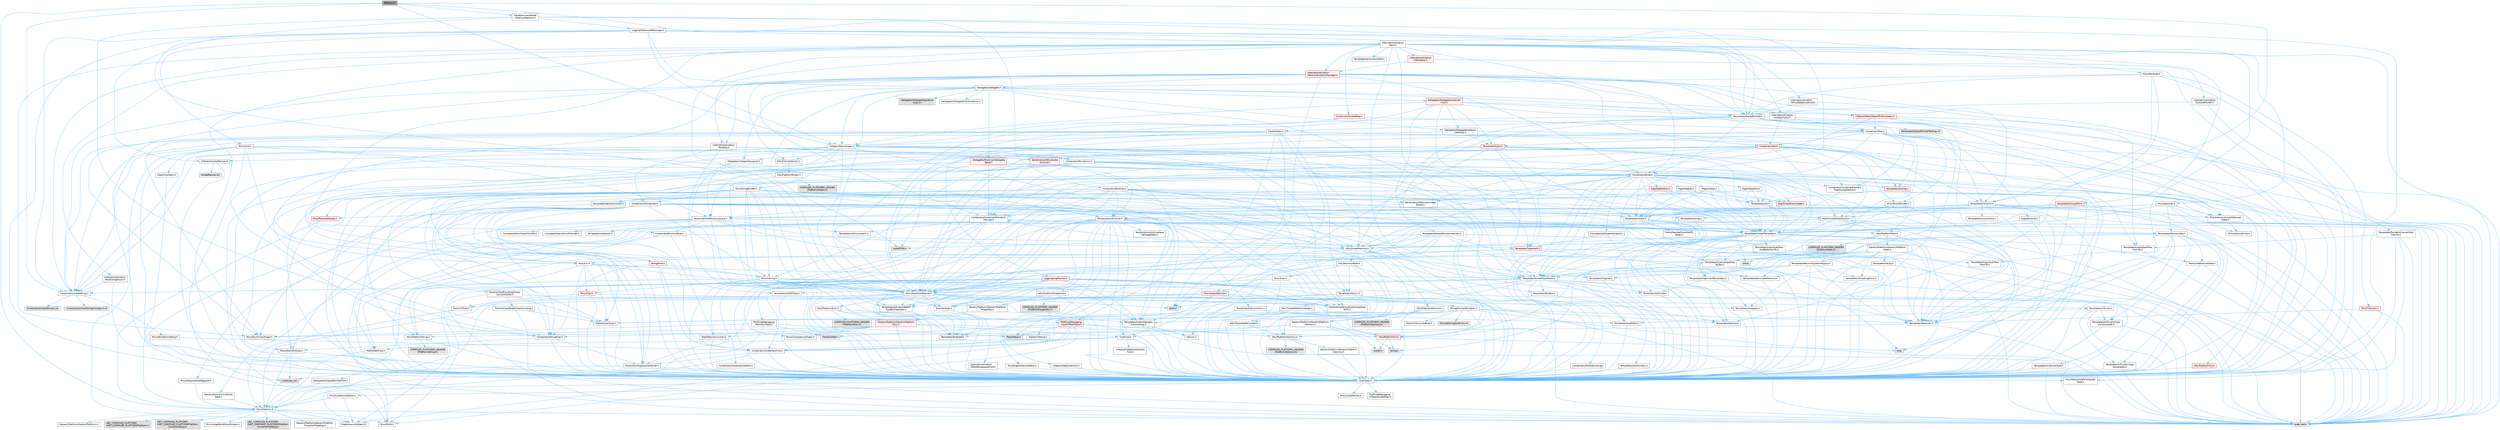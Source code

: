 digraph "Memory.h"
{
 // INTERACTIVE_SVG=YES
 // LATEX_PDF_SIZE
  bgcolor="transparent";
  edge [fontname=Helvetica,fontsize=10,labelfontname=Helvetica,labelfontsize=10];
  node [fontname=Helvetica,fontsize=10,shape=box,height=0.2,width=0.4];
  Node1 [id="Node000001",label="Memory.h",height=0.2,width=0.4,color="gray40", fillcolor="grey60", style="filled", fontcolor="black",tooltip=" "];
  Node1 -> Node2 [id="edge1_Node000001_Node000002",color="steelblue1",style="solid",tooltip=" "];
  Node2 [id="Node000002",label="Containers/BitArray.h",height=0.2,width=0.4,color="grey40", fillcolor="white", style="filled",URL="$d1/de4/BitArray_8h.html",tooltip=" "];
  Node2 -> Node3 [id="edge2_Node000002_Node000003",color="steelblue1",style="solid",tooltip=" "];
  Node3 [id="Node000003",label="Containers/ContainerAllocation\lPolicies.h",height=0.2,width=0.4,color="grey40", fillcolor="white", style="filled",URL="$d7/dff/ContainerAllocationPolicies_8h.html",tooltip=" "];
  Node3 -> Node4 [id="edge3_Node000003_Node000004",color="steelblue1",style="solid",tooltip=" "];
  Node4 [id="Node000004",label="CoreTypes.h",height=0.2,width=0.4,color="grey40", fillcolor="white", style="filled",URL="$dc/dec/CoreTypes_8h.html",tooltip=" "];
  Node4 -> Node5 [id="edge4_Node000004_Node000005",color="steelblue1",style="solid",tooltip=" "];
  Node5 [id="Node000005",label="HAL/Platform.h",height=0.2,width=0.4,color="grey40", fillcolor="white", style="filled",URL="$d9/dd0/Platform_8h.html",tooltip=" "];
  Node5 -> Node6 [id="edge5_Node000005_Node000006",color="steelblue1",style="solid",tooltip=" "];
  Node6 [id="Node000006",label="Misc/Build.h",height=0.2,width=0.4,color="grey40", fillcolor="white", style="filled",URL="$d3/dbb/Build_8h.html",tooltip=" "];
  Node5 -> Node7 [id="edge6_Node000005_Node000007",color="steelblue1",style="solid",tooltip=" "];
  Node7 [id="Node000007",label="Misc/LargeWorldCoordinates.h",height=0.2,width=0.4,color="grey40", fillcolor="white", style="filled",URL="$d2/dcb/LargeWorldCoordinates_8h.html",tooltip=" "];
  Node5 -> Node8 [id="edge7_Node000005_Node000008",color="steelblue1",style="solid",tooltip=" "];
  Node8 [id="Node000008",label="type_traits",height=0.2,width=0.4,color="grey60", fillcolor="#E0E0E0", style="filled",tooltip=" "];
  Node5 -> Node9 [id="edge8_Node000005_Node000009",color="steelblue1",style="solid",tooltip=" "];
  Node9 [id="Node000009",label="PreprocessorHelpers.h",height=0.2,width=0.4,color="grey40", fillcolor="white", style="filled",URL="$db/ddb/PreprocessorHelpers_8h.html",tooltip=" "];
  Node5 -> Node10 [id="edge9_Node000005_Node000010",color="steelblue1",style="solid",tooltip=" "];
  Node10 [id="Node000010",label="UBT_COMPILED_PLATFORM\l/UBT_COMPILED_PLATFORMPlatform\lCompilerPreSetup.h",height=0.2,width=0.4,color="grey60", fillcolor="#E0E0E0", style="filled",tooltip=" "];
  Node5 -> Node11 [id="edge10_Node000005_Node000011",color="steelblue1",style="solid",tooltip=" "];
  Node11 [id="Node000011",label="GenericPlatform/GenericPlatform\lCompilerPreSetup.h",height=0.2,width=0.4,color="grey40", fillcolor="white", style="filled",URL="$d9/dc8/GenericPlatformCompilerPreSetup_8h.html",tooltip=" "];
  Node5 -> Node12 [id="edge11_Node000005_Node000012",color="steelblue1",style="solid",tooltip=" "];
  Node12 [id="Node000012",label="GenericPlatform/GenericPlatform.h",height=0.2,width=0.4,color="grey40", fillcolor="white", style="filled",URL="$d6/d84/GenericPlatform_8h.html",tooltip=" "];
  Node5 -> Node13 [id="edge12_Node000005_Node000013",color="steelblue1",style="solid",tooltip=" "];
  Node13 [id="Node000013",label="UBT_COMPILED_PLATFORM\l/UBT_COMPILED_PLATFORMPlatform.h",height=0.2,width=0.4,color="grey60", fillcolor="#E0E0E0", style="filled",tooltip=" "];
  Node5 -> Node14 [id="edge13_Node000005_Node000014",color="steelblue1",style="solid",tooltip=" "];
  Node14 [id="Node000014",label="UBT_COMPILED_PLATFORM\l/UBT_COMPILED_PLATFORMPlatform\lCompilerSetup.h",height=0.2,width=0.4,color="grey60", fillcolor="#E0E0E0", style="filled",tooltip=" "];
  Node4 -> Node15 [id="edge14_Node000004_Node000015",color="steelblue1",style="solid",tooltip=" "];
  Node15 [id="Node000015",label="ProfilingDebugging\l/UMemoryDefines.h",height=0.2,width=0.4,color="grey40", fillcolor="white", style="filled",URL="$d2/da2/UMemoryDefines_8h.html",tooltip=" "];
  Node4 -> Node16 [id="edge15_Node000004_Node000016",color="steelblue1",style="solid",tooltip=" "];
  Node16 [id="Node000016",label="Misc/CoreMiscDefines.h",height=0.2,width=0.4,color="grey40", fillcolor="white", style="filled",URL="$da/d38/CoreMiscDefines_8h.html",tooltip=" "];
  Node16 -> Node5 [id="edge16_Node000016_Node000005",color="steelblue1",style="solid",tooltip=" "];
  Node16 -> Node9 [id="edge17_Node000016_Node000009",color="steelblue1",style="solid",tooltip=" "];
  Node4 -> Node17 [id="edge18_Node000004_Node000017",color="steelblue1",style="solid",tooltip=" "];
  Node17 [id="Node000017",label="Misc/CoreDefines.h",height=0.2,width=0.4,color="grey40", fillcolor="white", style="filled",URL="$d3/dd2/CoreDefines_8h.html",tooltip=" "];
  Node3 -> Node18 [id="edge19_Node000003_Node000018",color="steelblue1",style="solid",tooltip=" "];
  Node18 [id="Node000018",label="Containers/ContainerHelpers.h",height=0.2,width=0.4,color="grey40", fillcolor="white", style="filled",URL="$d7/d33/ContainerHelpers_8h.html",tooltip=" "];
  Node18 -> Node4 [id="edge20_Node000018_Node000004",color="steelblue1",style="solid",tooltip=" "];
  Node3 -> Node3 [id="edge21_Node000003_Node000003",color="steelblue1",style="solid",tooltip=" "];
  Node3 -> Node19 [id="edge22_Node000003_Node000019",color="steelblue1",style="solid",tooltip=" "];
  Node19 [id="Node000019",label="HAL/PlatformMath.h",height=0.2,width=0.4,color="grey40", fillcolor="white", style="filled",URL="$dc/d53/PlatformMath_8h.html",tooltip=" "];
  Node19 -> Node4 [id="edge23_Node000019_Node000004",color="steelblue1",style="solid",tooltip=" "];
  Node19 -> Node20 [id="edge24_Node000019_Node000020",color="steelblue1",style="solid",tooltip=" "];
  Node20 [id="Node000020",label="GenericPlatform/GenericPlatform\lMath.h",height=0.2,width=0.4,color="grey40", fillcolor="white", style="filled",URL="$d5/d79/GenericPlatformMath_8h.html",tooltip=" "];
  Node20 -> Node4 [id="edge25_Node000020_Node000004",color="steelblue1",style="solid",tooltip=" "];
  Node20 -> Node21 [id="edge26_Node000020_Node000021",color="steelblue1",style="solid",tooltip=" "];
  Node21 [id="Node000021",label="Containers/ContainersFwd.h",height=0.2,width=0.4,color="grey40", fillcolor="white", style="filled",URL="$d4/d0a/ContainersFwd_8h.html",tooltip=" "];
  Node21 -> Node5 [id="edge27_Node000021_Node000005",color="steelblue1",style="solid",tooltip=" "];
  Node21 -> Node4 [id="edge28_Node000021_Node000004",color="steelblue1",style="solid",tooltip=" "];
  Node21 -> Node22 [id="edge29_Node000021_Node000022",color="steelblue1",style="solid",tooltip=" "];
  Node22 [id="Node000022",label="Traits/IsContiguousContainer.h",height=0.2,width=0.4,color="grey40", fillcolor="white", style="filled",URL="$d5/d3c/IsContiguousContainer_8h.html",tooltip=" "];
  Node22 -> Node4 [id="edge30_Node000022_Node000004",color="steelblue1",style="solid",tooltip=" "];
  Node22 -> Node23 [id="edge31_Node000022_Node000023",color="steelblue1",style="solid",tooltip=" "];
  Node23 [id="Node000023",label="Misc/StaticAssertComplete\lType.h",height=0.2,width=0.4,color="grey40", fillcolor="white", style="filled",URL="$d5/d4e/StaticAssertCompleteType_8h.html",tooltip=" "];
  Node22 -> Node24 [id="edge32_Node000022_Node000024",color="steelblue1",style="solid",tooltip=" "];
  Node24 [id="Node000024",label="initializer_list",height=0.2,width=0.4,color="grey60", fillcolor="#E0E0E0", style="filled",tooltip=" "];
  Node20 -> Node25 [id="edge33_Node000020_Node000025",color="steelblue1",style="solid",tooltip=" "];
  Node25 [id="Node000025",label="HAL/PlatformCrt.h",height=0.2,width=0.4,color="red", fillcolor="#FFF0F0", style="filled",URL="$d8/d75/PlatformCrt_8h.html",tooltip=" "];
  Node25 -> Node26 [id="edge34_Node000025_Node000026",color="steelblue1",style="solid",tooltip=" "];
  Node26 [id="Node000026",label="new",height=0.2,width=0.4,color="grey60", fillcolor="#E0E0E0", style="filled",tooltip=" "];
  Node25 -> Node27 [id="edge35_Node000025_Node000027",color="steelblue1",style="solid",tooltip=" "];
  Node27 [id="Node000027",label="wchar.h",height=0.2,width=0.4,color="grey60", fillcolor="#E0E0E0", style="filled",tooltip=" "];
  Node25 -> Node34 [id="edge36_Node000025_Node000034",color="steelblue1",style="solid",tooltip=" "];
  Node34 [id="Node000034",label="string.h",height=0.2,width=0.4,color="grey60", fillcolor="#E0E0E0", style="filled",tooltip=" "];
  Node20 -> Node35 [id="edge37_Node000020_Node000035",color="steelblue1",style="solid",tooltip=" "];
  Node35 [id="Node000035",label="Templates/AndOrNot.h",height=0.2,width=0.4,color="grey40", fillcolor="white", style="filled",URL="$db/d0a/AndOrNot_8h.html",tooltip=" "];
  Node35 -> Node4 [id="edge38_Node000035_Node000004",color="steelblue1",style="solid",tooltip=" "];
  Node20 -> Node36 [id="edge39_Node000020_Node000036",color="steelblue1",style="solid",tooltip=" "];
  Node36 [id="Node000036",label="Templates/Decay.h",height=0.2,width=0.4,color="grey40", fillcolor="white", style="filled",URL="$dd/d0f/Decay_8h.html",tooltip=" "];
  Node36 -> Node4 [id="edge40_Node000036_Node000004",color="steelblue1",style="solid",tooltip=" "];
  Node36 -> Node37 [id="edge41_Node000036_Node000037",color="steelblue1",style="solid",tooltip=" "];
  Node37 [id="Node000037",label="Templates/RemoveReference.h",height=0.2,width=0.4,color="grey40", fillcolor="white", style="filled",URL="$da/dbe/RemoveReference_8h.html",tooltip=" "];
  Node37 -> Node4 [id="edge42_Node000037_Node000004",color="steelblue1",style="solid",tooltip=" "];
  Node36 -> Node8 [id="edge43_Node000036_Node000008",color="steelblue1",style="solid",tooltip=" "];
  Node20 -> Node38 [id="edge44_Node000020_Node000038",color="steelblue1",style="solid",tooltip=" "];
  Node38 [id="Node000038",label="Templates/IsFloatingPoint.h",height=0.2,width=0.4,color="grey40", fillcolor="white", style="filled",URL="$d3/d11/IsFloatingPoint_8h.html",tooltip=" "];
  Node38 -> Node4 [id="edge45_Node000038_Node000004",color="steelblue1",style="solid",tooltip=" "];
  Node20 -> Node39 [id="edge46_Node000020_Node000039",color="steelblue1",style="solid",tooltip=" "];
  Node39 [id="Node000039",label="Templates/UnrealTypeTraits.h",height=0.2,width=0.4,color="grey40", fillcolor="white", style="filled",URL="$d2/d2d/UnrealTypeTraits_8h.html",tooltip=" "];
  Node39 -> Node4 [id="edge47_Node000039_Node000004",color="steelblue1",style="solid",tooltip=" "];
  Node39 -> Node40 [id="edge48_Node000039_Node000040",color="steelblue1",style="solid",tooltip=" "];
  Node40 [id="Node000040",label="Templates/IsPointer.h",height=0.2,width=0.4,color="grey40", fillcolor="white", style="filled",URL="$d7/d05/IsPointer_8h.html",tooltip=" "];
  Node40 -> Node4 [id="edge49_Node000040_Node000004",color="steelblue1",style="solid",tooltip=" "];
  Node39 -> Node41 [id="edge50_Node000039_Node000041",color="steelblue1",style="solid",tooltip=" "];
  Node41 [id="Node000041",label="Misc/AssertionMacros.h",height=0.2,width=0.4,color="grey40", fillcolor="white", style="filled",URL="$d0/dfa/AssertionMacros_8h.html",tooltip=" "];
  Node41 -> Node4 [id="edge51_Node000041_Node000004",color="steelblue1",style="solid",tooltip=" "];
  Node41 -> Node5 [id="edge52_Node000041_Node000005",color="steelblue1",style="solid",tooltip=" "];
  Node41 -> Node42 [id="edge53_Node000041_Node000042",color="steelblue1",style="solid",tooltip=" "];
  Node42 [id="Node000042",label="HAL/PlatformMisc.h",height=0.2,width=0.4,color="grey40", fillcolor="white", style="filled",URL="$d0/df5/PlatformMisc_8h.html",tooltip=" "];
  Node42 -> Node4 [id="edge54_Node000042_Node000004",color="steelblue1",style="solid",tooltip=" "];
  Node42 -> Node43 [id="edge55_Node000042_Node000043",color="steelblue1",style="solid",tooltip=" "];
  Node43 [id="Node000043",label="GenericPlatform/GenericPlatform\lMisc.h",height=0.2,width=0.4,color="red", fillcolor="#FFF0F0", style="filled",URL="$db/d9a/GenericPlatformMisc_8h.html",tooltip=" "];
  Node43 -> Node44 [id="edge56_Node000043_Node000044",color="steelblue1",style="solid",tooltip=" "];
  Node44 [id="Node000044",label="Containers/StringFwd.h",height=0.2,width=0.4,color="grey40", fillcolor="white", style="filled",URL="$df/d37/StringFwd_8h.html",tooltip=" "];
  Node44 -> Node4 [id="edge57_Node000044_Node000004",color="steelblue1",style="solid",tooltip=" "];
  Node44 -> Node45 [id="edge58_Node000044_Node000045",color="steelblue1",style="solid",tooltip=" "];
  Node45 [id="Node000045",label="Traits/ElementType.h",height=0.2,width=0.4,color="grey40", fillcolor="white", style="filled",URL="$d5/d4f/ElementType_8h.html",tooltip=" "];
  Node45 -> Node5 [id="edge59_Node000045_Node000005",color="steelblue1",style="solid",tooltip=" "];
  Node45 -> Node24 [id="edge60_Node000045_Node000024",color="steelblue1",style="solid",tooltip=" "];
  Node45 -> Node8 [id="edge61_Node000045_Node000008",color="steelblue1",style="solid",tooltip=" "];
  Node44 -> Node22 [id="edge62_Node000044_Node000022",color="steelblue1",style="solid",tooltip=" "];
  Node43 -> Node46 [id="edge63_Node000043_Node000046",color="steelblue1",style="solid",tooltip=" "];
  Node46 [id="Node000046",label="CoreFwd.h",height=0.2,width=0.4,color="grey40", fillcolor="white", style="filled",URL="$d1/d1e/CoreFwd_8h.html",tooltip=" "];
  Node46 -> Node4 [id="edge64_Node000046_Node000004",color="steelblue1",style="solid",tooltip=" "];
  Node46 -> Node21 [id="edge65_Node000046_Node000021",color="steelblue1",style="solid",tooltip=" "];
  Node46 -> Node47 [id="edge66_Node000046_Node000047",color="steelblue1",style="solid",tooltip=" "];
  Node47 [id="Node000047",label="Math/MathFwd.h",height=0.2,width=0.4,color="grey40", fillcolor="white", style="filled",URL="$d2/d10/MathFwd_8h.html",tooltip=" "];
  Node47 -> Node5 [id="edge67_Node000047_Node000005",color="steelblue1",style="solid",tooltip=" "];
  Node46 -> Node48 [id="edge68_Node000046_Node000048",color="steelblue1",style="solid",tooltip=" "];
  Node48 [id="Node000048",label="UObject/UObjectHierarchy\lFwd.h",height=0.2,width=0.4,color="grey40", fillcolor="white", style="filled",URL="$d3/d13/UObjectHierarchyFwd_8h.html",tooltip=" "];
  Node43 -> Node4 [id="edge69_Node000043_Node000004",color="steelblue1",style="solid",tooltip=" "];
  Node43 -> Node25 [id="edge70_Node000043_Node000025",color="steelblue1",style="solid",tooltip=" "];
  Node43 -> Node50 [id="edge71_Node000043_Node000050",color="steelblue1",style="solid",tooltip=" "];
  Node50 [id="Node000050",label="Math/NumericLimits.h",height=0.2,width=0.4,color="grey40", fillcolor="white", style="filled",URL="$df/d1b/NumericLimits_8h.html",tooltip=" "];
  Node50 -> Node4 [id="edge72_Node000050_Node000004",color="steelblue1",style="solid",tooltip=" "];
  Node43 -> Node51 [id="edge73_Node000043_Node000051",color="steelblue1",style="solid",tooltip=" "];
  Node51 [id="Node000051",label="Misc/CompressionFlags.h",height=0.2,width=0.4,color="grey40", fillcolor="white", style="filled",URL="$d9/d76/CompressionFlags_8h.html",tooltip=" "];
  Node43 -> Node52 [id="edge74_Node000043_Node000052",color="steelblue1",style="solid",tooltip=" "];
  Node52 [id="Node000052",label="Misc/EnumClassFlags.h",height=0.2,width=0.4,color="grey40", fillcolor="white", style="filled",URL="$d8/de7/EnumClassFlags_8h.html",tooltip=" "];
  Node42 -> Node55 [id="edge75_Node000042_Node000055",color="steelblue1",style="solid",tooltip=" "];
  Node55 [id="Node000055",label="COMPILED_PLATFORM_HEADER\l(PlatformMisc.h)",height=0.2,width=0.4,color="grey60", fillcolor="#E0E0E0", style="filled",tooltip=" "];
  Node42 -> Node56 [id="edge76_Node000042_Node000056",color="steelblue1",style="solid",tooltip=" "];
  Node56 [id="Node000056",label="ProfilingDebugging\l/CpuProfilerTrace.h",height=0.2,width=0.4,color="red", fillcolor="#FFF0F0", style="filled",URL="$da/dcb/CpuProfilerTrace_8h.html",tooltip=" "];
  Node56 -> Node4 [id="edge77_Node000056_Node000004",color="steelblue1",style="solid",tooltip=" "];
  Node56 -> Node21 [id="edge78_Node000056_Node000021",color="steelblue1",style="solid",tooltip=" "];
  Node56 -> Node57 [id="edge79_Node000056_Node000057",color="steelblue1",style="solid",tooltip=" "];
  Node57 [id="Node000057",label="HAL/PlatformAtomics.h",height=0.2,width=0.4,color="grey40", fillcolor="white", style="filled",URL="$d3/d36/PlatformAtomics_8h.html",tooltip=" "];
  Node57 -> Node4 [id="edge80_Node000057_Node000004",color="steelblue1",style="solid",tooltip=" "];
  Node57 -> Node58 [id="edge81_Node000057_Node000058",color="steelblue1",style="solid",tooltip=" "];
  Node58 [id="Node000058",label="GenericPlatform/GenericPlatform\lAtomics.h",height=0.2,width=0.4,color="grey40", fillcolor="white", style="filled",URL="$da/d72/GenericPlatformAtomics_8h.html",tooltip=" "];
  Node58 -> Node4 [id="edge82_Node000058_Node000004",color="steelblue1",style="solid",tooltip=" "];
  Node57 -> Node59 [id="edge83_Node000057_Node000059",color="steelblue1",style="solid",tooltip=" "];
  Node59 [id="Node000059",label="COMPILED_PLATFORM_HEADER\l(PlatformAtomics.h)",height=0.2,width=0.4,color="grey60", fillcolor="#E0E0E0", style="filled",tooltip=" "];
  Node56 -> Node9 [id="edge84_Node000056_Node000009",color="steelblue1",style="solid",tooltip=" "];
  Node56 -> Node6 [id="edge85_Node000056_Node000006",color="steelblue1",style="solid",tooltip=" "];
  Node56 -> Node60 [id="edge86_Node000056_Node000060",color="steelblue1",style="solid",tooltip=" "];
  Node60 [id="Node000060",label="Trace/Config.h",height=0.2,width=0.4,color="grey60", fillcolor="#E0E0E0", style="filled",tooltip=" "];
  Node56 -> Node63 [id="edge87_Node000056_Node000063",color="steelblue1",style="solid",tooltip=" "];
  Node63 [id="Node000063",label="Trace/Trace.h",height=0.2,width=0.4,color="grey60", fillcolor="#E0E0E0", style="filled",tooltip=" "];
  Node41 -> Node9 [id="edge88_Node000041_Node000009",color="steelblue1",style="solid",tooltip=" "];
  Node41 -> Node64 [id="edge89_Node000041_Node000064",color="steelblue1",style="solid",tooltip=" "];
  Node64 [id="Node000064",label="Templates/EnableIf.h",height=0.2,width=0.4,color="grey40", fillcolor="white", style="filled",URL="$d7/d60/EnableIf_8h.html",tooltip=" "];
  Node64 -> Node4 [id="edge90_Node000064_Node000004",color="steelblue1",style="solid",tooltip=" "];
  Node41 -> Node65 [id="edge91_Node000041_Node000065",color="steelblue1",style="solid",tooltip=" "];
  Node65 [id="Node000065",label="Templates/IsArrayOrRefOf\lTypeByPredicate.h",height=0.2,width=0.4,color="grey40", fillcolor="white", style="filled",URL="$d6/da1/IsArrayOrRefOfTypeByPredicate_8h.html",tooltip=" "];
  Node65 -> Node4 [id="edge92_Node000065_Node000004",color="steelblue1",style="solid",tooltip=" "];
  Node41 -> Node66 [id="edge93_Node000041_Node000066",color="steelblue1",style="solid",tooltip=" "];
  Node66 [id="Node000066",label="Templates/IsValidVariadic\lFunctionArg.h",height=0.2,width=0.4,color="grey40", fillcolor="white", style="filled",URL="$d0/dc8/IsValidVariadicFunctionArg_8h.html",tooltip=" "];
  Node66 -> Node4 [id="edge94_Node000066_Node000004",color="steelblue1",style="solid",tooltip=" "];
  Node66 -> Node67 [id="edge95_Node000066_Node000067",color="steelblue1",style="solid",tooltip=" "];
  Node67 [id="Node000067",label="IsEnum.h",height=0.2,width=0.4,color="grey40", fillcolor="white", style="filled",URL="$d4/de5/IsEnum_8h.html",tooltip=" "];
  Node66 -> Node8 [id="edge96_Node000066_Node000008",color="steelblue1",style="solid",tooltip=" "];
  Node41 -> Node68 [id="edge97_Node000041_Node000068",color="steelblue1",style="solid",tooltip=" "];
  Node68 [id="Node000068",label="Traits/IsCharEncodingCompatible\lWith.h",height=0.2,width=0.4,color="grey40", fillcolor="white", style="filled",URL="$df/dd1/IsCharEncodingCompatibleWith_8h.html",tooltip=" "];
  Node68 -> Node8 [id="edge98_Node000068_Node000008",color="steelblue1",style="solid",tooltip=" "];
  Node68 -> Node69 [id="edge99_Node000068_Node000069",color="steelblue1",style="solid",tooltip=" "];
  Node69 [id="Node000069",label="Traits/IsCharType.h",height=0.2,width=0.4,color="grey40", fillcolor="white", style="filled",URL="$db/d51/IsCharType_8h.html",tooltip=" "];
  Node69 -> Node4 [id="edge100_Node000069_Node000004",color="steelblue1",style="solid",tooltip=" "];
  Node41 -> Node70 [id="edge101_Node000041_Node000070",color="steelblue1",style="solid",tooltip=" "];
  Node70 [id="Node000070",label="Misc/VarArgs.h",height=0.2,width=0.4,color="grey40", fillcolor="white", style="filled",URL="$d5/d6f/VarArgs_8h.html",tooltip=" "];
  Node70 -> Node4 [id="edge102_Node000070_Node000004",color="steelblue1",style="solid",tooltip=" "];
  Node41 -> Node71 [id="edge103_Node000041_Node000071",color="steelblue1",style="solid",tooltip=" "];
  Node71 [id="Node000071",label="String/FormatStringSan.h",height=0.2,width=0.4,color="grey40", fillcolor="white", style="filled",URL="$d3/d8b/FormatStringSan_8h.html",tooltip=" "];
  Node71 -> Node8 [id="edge104_Node000071_Node000008",color="steelblue1",style="solid",tooltip=" "];
  Node71 -> Node4 [id="edge105_Node000071_Node000004",color="steelblue1",style="solid",tooltip=" "];
  Node71 -> Node72 [id="edge106_Node000071_Node000072",color="steelblue1",style="solid",tooltip=" "];
  Node72 [id="Node000072",label="Templates/Requires.h",height=0.2,width=0.4,color="grey40", fillcolor="white", style="filled",URL="$dc/d96/Requires_8h.html",tooltip=" "];
  Node72 -> Node64 [id="edge107_Node000072_Node000064",color="steelblue1",style="solid",tooltip=" "];
  Node72 -> Node8 [id="edge108_Node000072_Node000008",color="steelblue1",style="solid",tooltip=" "];
  Node71 -> Node73 [id="edge109_Node000071_Node000073",color="steelblue1",style="solid",tooltip=" "];
  Node73 [id="Node000073",label="Templates/Identity.h",height=0.2,width=0.4,color="grey40", fillcolor="white", style="filled",URL="$d0/dd5/Identity_8h.html",tooltip=" "];
  Node71 -> Node66 [id="edge110_Node000071_Node000066",color="steelblue1",style="solid",tooltip=" "];
  Node71 -> Node69 [id="edge111_Node000071_Node000069",color="steelblue1",style="solid",tooltip=" "];
  Node71 -> Node74 [id="edge112_Node000071_Node000074",color="steelblue1",style="solid",tooltip=" "];
  Node74 [id="Node000074",label="Traits/IsTEnumAsByte.h",height=0.2,width=0.4,color="grey40", fillcolor="white", style="filled",URL="$d1/de6/IsTEnumAsByte_8h.html",tooltip=" "];
  Node71 -> Node75 [id="edge113_Node000071_Node000075",color="steelblue1",style="solid",tooltip=" "];
  Node75 [id="Node000075",label="Traits/IsTString.h",height=0.2,width=0.4,color="grey40", fillcolor="white", style="filled",URL="$d0/df8/IsTString_8h.html",tooltip=" "];
  Node75 -> Node21 [id="edge114_Node000075_Node000021",color="steelblue1",style="solid",tooltip=" "];
  Node71 -> Node21 [id="edge115_Node000071_Node000021",color="steelblue1",style="solid",tooltip=" "];
  Node71 -> Node76 [id="edge116_Node000071_Node000076",color="steelblue1",style="solid",tooltip=" "];
  Node76 [id="Node000076",label="FormatStringSanErrors.inl",height=0.2,width=0.4,color="grey60", fillcolor="#E0E0E0", style="filled",tooltip=" "];
  Node41 -> Node77 [id="edge117_Node000041_Node000077",color="steelblue1",style="solid",tooltip=" "];
  Node77 [id="Node000077",label="atomic",height=0.2,width=0.4,color="grey60", fillcolor="#E0E0E0", style="filled",tooltip=" "];
  Node39 -> Node35 [id="edge118_Node000039_Node000035",color="steelblue1",style="solid",tooltip=" "];
  Node39 -> Node64 [id="edge119_Node000039_Node000064",color="steelblue1",style="solid",tooltip=" "];
  Node39 -> Node78 [id="edge120_Node000039_Node000078",color="steelblue1",style="solid",tooltip=" "];
  Node78 [id="Node000078",label="Templates/IsArithmetic.h",height=0.2,width=0.4,color="grey40", fillcolor="white", style="filled",URL="$d2/d5d/IsArithmetic_8h.html",tooltip=" "];
  Node78 -> Node4 [id="edge121_Node000078_Node000004",color="steelblue1",style="solid",tooltip=" "];
  Node39 -> Node67 [id="edge122_Node000039_Node000067",color="steelblue1",style="solid",tooltip=" "];
  Node39 -> Node79 [id="edge123_Node000039_Node000079",color="steelblue1",style="solid",tooltip=" "];
  Node79 [id="Node000079",label="Templates/Models.h",height=0.2,width=0.4,color="grey40", fillcolor="white", style="filled",URL="$d3/d0c/Models_8h.html",tooltip=" "];
  Node79 -> Node73 [id="edge124_Node000079_Node000073",color="steelblue1",style="solid",tooltip=" "];
  Node39 -> Node80 [id="edge125_Node000039_Node000080",color="steelblue1",style="solid",tooltip=" "];
  Node80 [id="Node000080",label="Templates/IsPODType.h",height=0.2,width=0.4,color="grey40", fillcolor="white", style="filled",URL="$d7/db1/IsPODType_8h.html",tooltip=" "];
  Node80 -> Node4 [id="edge126_Node000080_Node000004",color="steelblue1",style="solid",tooltip=" "];
  Node39 -> Node81 [id="edge127_Node000039_Node000081",color="steelblue1",style="solid",tooltip=" "];
  Node81 [id="Node000081",label="Templates/IsUECoreType.h",height=0.2,width=0.4,color="grey40", fillcolor="white", style="filled",URL="$d1/db8/IsUECoreType_8h.html",tooltip=" "];
  Node81 -> Node4 [id="edge128_Node000081_Node000004",color="steelblue1",style="solid",tooltip=" "];
  Node81 -> Node8 [id="edge129_Node000081_Node000008",color="steelblue1",style="solid",tooltip=" "];
  Node39 -> Node82 [id="edge130_Node000039_Node000082",color="steelblue1",style="solid",tooltip=" "];
  Node82 [id="Node000082",label="Templates/IsTriviallyCopy\lConstructible.h",height=0.2,width=0.4,color="grey40", fillcolor="white", style="filled",URL="$d3/d78/IsTriviallyCopyConstructible_8h.html",tooltip=" "];
  Node82 -> Node4 [id="edge131_Node000082_Node000004",color="steelblue1",style="solid",tooltip=" "];
  Node82 -> Node8 [id="edge132_Node000082_Node000008",color="steelblue1",style="solid",tooltip=" "];
  Node20 -> Node72 [id="edge133_Node000020_Node000072",color="steelblue1",style="solid",tooltip=" "];
  Node20 -> Node83 [id="edge134_Node000020_Node000083",color="steelblue1",style="solid",tooltip=" "];
  Node83 [id="Node000083",label="Templates/ResolveTypeAmbiguity.h",height=0.2,width=0.4,color="grey40", fillcolor="white", style="filled",URL="$df/d1f/ResolveTypeAmbiguity_8h.html",tooltip=" "];
  Node83 -> Node4 [id="edge135_Node000083_Node000004",color="steelblue1",style="solid",tooltip=" "];
  Node83 -> Node38 [id="edge136_Node000083_Node000038",color="steelblue1",style="solid",tooltip=" "];
  Node83 -> Node39 [id="edge137_Node000083_Node000039",color="steelblue1",style="solid",tooltip=" "];
  Node83 -> Node84 [id="edge138_Node000083_Node000084",color="steelblue1",style="solid",tooltip=" "];
  Node84 [id="Node000084",label="Templates/IsSigned.h",height=0.2,width=0.4,color="grey40", fillcolor="white", style="filled",URL="$d8/dd8/IsSigned_8h.html",tooltip=" "];
  Node84 -> Node4 [id="edge139_Node000084_Node000004",color="steelblue1",style="solid",tooltip=" "];
  Node83 -> Node85 [id="edge140_Node000083_Node000085",color="steelblue1",style="solid",tooltip=" "];
  Node85 [id="Node000085",label="Templates/IsIntegral.h",height=0.2,width=0.4,color="grey40", fillcolor="white", style="filled",URL="$da/d64/IsIntegral_8h.html",tooltip=" "];
  Node85 -> Node4 [id="edge141_Node000085_Node000004",color="steelblue1",style="solid",tooltip=" "];
  Node83 -> Node72 [id="edge142_Node000083_Node000072",color="steelblue1",style="solid",tooltip=" "];
  Node20 -> Node86 [id="edge143_Node000020_Node000086",color="steelblue1",style="solid",tooltip=" "];
  Node86 [id="Node000086",label="Templates/TypeCompatible\lBytes.h",height=0.2,width=0.4,color="grey40", fillcolor="white", style="filled",URL="$df/d0a/TypeCompatibleBytes_8h.html",tooltip=" "];
  Node86 -> Node4 [id="edge144_Node000086_Node000004",color="steelblue1",style="solid",tooltip=" "];
  Node86 -> Node34 [id="edge145_Node000086_Node000034",color="steelblue1",style="solid",tooltip=" "];
  Node86 -> Node26 [id="edge146_Node000086_Node000026",color="steelblue1",style="solid",tooltip=" "];
  Node86 -> Node8 [id="edge147_Node000086_Node000008",color="steelblue1",style="solid",tooltip=" "];
  Node20 -> Node87 [id="edge148_Node000020_Node000087",color="steelblue1",style="solid",tooltip=" "];
  Node87 [id="Node000087",label="limits",height=0.2,width=0.4,color="grey60", fillcolor="#E0E0E0", style="filled",tooltip=" "];
  Node20 -> Node8 [id="edge149_Node000020_Node000008",color="steelblue1",style="solid",tooltip=" "];
  Node19 -> Node88 [id="edge150_Node000019_Node000088",color="steelblue1",style="solid",tooltip=" "];
  Node88 [id="Node000088",label="COMPILED_PLATFORM_HEADER\l(PlatformMath.h)",height=0.2,width=0.4,color="grey60", fillcolor="#E0E0E0", style="filled",tooltip=" "];
  Node3 -> Node89 [id="edge151_Node000003_Node000089",color="steelblue1",style="solid",tooltip=" "];
  Node89 [id="Node000089",label="HAL/UnrealMemory.h",height=0.2,width=0.4,color="grey40", fillcolor="white", style="filled",URL="$d9/d96/UnrealMemory_8h.html",tooltip=" "];
  Node89 -> Node4 [id="edge152_Node000089_Node000004",color="steelblue1",style="solid",tooltip=" "];
  Node89 -> Node90 [id="edge153_Node000089_Node000090",color="steelblue1",style="solid",tooltip=" "];
  Node90 [id="Node000090",label="GenericPlatform/GenericPlatform\lMemory.h",height=0.2,width=0.4,color="grey40", fillcolor="white", style="filled",URL="$dd/d22/GenericPlatformMemory_8h.html",tooltip=" "];
  Node90 -> Node46 [id="edge154_Node000090_Node000046",color="steelblue1",style="solid",tooltip=" "];
  Node90 -> Node4 [id="edge155_Node000090_Node000004",color="steelblue1",style="solid",tooltip=" "];
  Node90 -> Node91 [id="edge156_Node000090_Node000091",color="steelblue1",style="solid",tooltip=" "];
  Node91 [id="Node000091",label="HAL/PlatformString.h",height=0.2,width=0.4,color="grey40", fillcolor="white", style="filled",URL="$db/db5/PlatformString_8h.html",tooltip=" "];
  Node91 -> Node4 [id="edge157_Node000091_Node000004",color="steelblue1",style="solid",tooltip=" "];
  Node91 -> Node92 [id="edge158_Node000091_Node000092",color="steelblue1",style="solid",tooltip=" "];
  Node92 [id="Node000092",label="COMPILED_PLATFORM_HEADER\l(PlatformString.h)",height=0.2,width=0.4,color="grey60", fillcolor="#E0E0E0", style="filled",tooltip=" "];
  Node90 -> Node34 [id="edge159_Node000090_Node000034",color="steelblue1",style="solid",tooltip=" "];
  Node90 -> Node27 [id="edge160_Node000090_Node000027",color="steelblue1",style="solid",tooltip=" "];
  Node89 -> Node93 [id="edge161_Node000089_Node000093",color="steelblue1",style="solid",tooltip=" "];
  Node93 [id="Node000093",label="HAL/MemoryBase.h",height=0.2,width=0.4,color="grey40", fillcolor="white", style="filled",URL="$d6/d9f/MemoryBase_8h.html",tooltip=" "];
  Node93 -> Node4 [id="edge162_Node000093_Node000004",color="steelblue1",style="solid",tooltip=" "];
  Node93 -> Node57 [id="edge163_Node000093_Node000057",color="steelblue1",style="solid",tooltip=" "];
  Node93 -> Node25 [id="edge164_Node000093_Node000025",color="steelblue1",style="solid",tooltip=" "];
  Node93 -> Node94 [id="edge165_Node000093_Node000094",color="steelblue1",style="solid",tooltip=" "];
  Node94 [id="Node000094",label="Misc/Exec.h",height=0.2,width=0.4,color="grey40", fillcolor="white", style="filled",URL="$de/ddb/Exec_8h.html",tooltip=" "];
  Node94 -> Node4 [id="edge166_Node000094_Node000004",color="steelblue1",style="solid",tooltip=" "];
  Node94 -> Node41 [id="edge167_Node000094_Node000041",color="steelblue1",style="solid",tooltip=" "];
  Node93 -> Node95 [id="edge168_Node000093_Node000095",color="steelblue1",style="solid",tooltip=" "];
  Node95 [id="Node000095",label="Misc/OutputDevice.h",height=0.2,width=0.4,color="red", fillcolor="#FFF0F0", style="filled",URL="$d7/d32/OutputDevice_8h.html",tooltip=" "];
  Node95 -> Node46 [id="edge169_Node000095_Node000046",color="steelblue1",style="solid",tooltip=" "];
  Node95 -> Node4 [id="edge170_Node000095_Node000004",color="steelblue1",style="solid",tooltip=" "];
  Node95 -> Node70 [id="edge171_Node000095_Node000070",color="steelblue1",style="solid",tooltip=" "];
  Node95 -> Node65 [id="edge172_Node000095_Node000065",color="steelblue1",style="solid",tooltip=" "];
  Node95 -> Node66 [id="edge173_Node000095_Node000066",color="steelblue1",style="solid",tooltip=" "];
  Node95 -> Node68 [id="edge174_Node000095_Node000068",color="steelblue1",style="solid",tooltip=" "];
  Node93 -> Node97 [id="edge175_Node000093_Node000097",color="steelblue1",style="solid",tooltip=" "];
  Node97 [id="Node000097",label="Templates/Atomic.h",height=0.2,width=0.4,color="grey40", fillcolor="white", style="filled",URL="$d3/d91/Atomic_8h.html",tooltip=" "];
  Node97 -> Node98 [id="edge176_Node000097_Node000098",color="steelblue1",style="solid",tooltip=" "];
  Node98 [id="Node000098",label="HAL/ThreadSafeCounter.h",height=0.2,width=0.4,color="grey40", fillcolor="white", style="filled",URL="$dc/dc9/ThreadSafeCounter_8h.html",tooltip=" "];
  Node98 -> Node4 [id="edge177_Node000098_Node000004",color="steelblue1",style="solid",tooltip=" "];
  Node98 -> Node57 [id="edge178_Node000098_Node000057",color="steelblue1",style="solid",tooltip=" "];
  Node97 -> Node99 [id="edge179_Node000097_Node000099",color="steelblue1",style="solid",tooltip=" "];
  Node99 [id="Node000099",label="HAL/ThreadSafeCounter64.h",height=0.2,width=0.4,color="grey40", fillcolor="white", style="filled",URL="$d0/d12/ThreadSafeCounter64_8h.html",tooltip=" "];
  Node99 -> Node4 [id="edge180_Node000099_Node000004",color="steelblue1",style="solid",tooltip=" "];
  Node99 -> Node98 [id="edge181_Node000099_Node000098",color="steelblue1",style="solid",tooltip=" "];
  Node97 -> Node85 [id="edge182_Node000097_Node000085",color="steelblue1",style="solid",tooltip=" "];
  Node97 -> Node100 [id="edge183_Node000097_Node000100",color="steelblue1",style="solid",tooltip=" "];
  Node100 [id="Node000100",label="Templates/IsTrivial.h",height=0.2,width=0.4,color="grey40", fillcolor="white", style="filled",URL="$da/d4c/IsTrivial_8h.html",tooltip=" "];
  Node100 -> Node35 [id="edge184_Node000100_Node000035",color="steelblue1",style="solid",tooltip=" "];
  Node100 -> Node82 [id="edge185_Node000100_Node000082",color="steelblue1",style="solid",tooltip=" "];
  Node100 -> Node101 [id="edge186_Node000100_Node000101",color="steelblue1",style="solid",tooltip=" "];
  Node101 [id="Node000101",label="Templates/IsTriviallyCopy\lAssignable.h",height=0.2,width=0.4,color="grey40", fillcolor="white", style="filled",URL="$d2/df2/IsTriviallyCopyAssignable_8h.html",tooltip=" "];
  Node101 -> Node4 [id="edge187_Node000101_Node000004",color="steelblue1",style="solid",tooltip=" "];
  Node101 -> Node8 [id="edge188_Node000101_Node000008",color="steelblue1",style="solid",tooltip=" "];
  Node100 -> Node8 [id="edge189_Node000100_Node000008",color="steelblue1",style="solid",tooltip=" "];
  Node97 -> Node102 [id="edge190_Node000097_Node000102",color="steelblue1",style="solid",tooltip=" "];
  Node102 [id="Node000102",label="Traits/IntType.h",height=0.2,width=0.4,color="grey40", fillcolor="white", style="filled",URL="$d7/deb/IntType_8h.html",tooltip=" "];
  Node102 -> Node5 [id="edge191_Node000102_Node000005",color="steelblue1",style="solid",tooltip=" "];
  Node97 -> Node77 [id="edge192_Node000097_Node000077",color="steelblue1",style="solid",tooltip=" "];
  Node89 -> Node103 [id="edge193_Node000089_Node000103",color="steelblue1",style="solid",tooltip=" "];
  Node103 [id="Node000103",label="HAL/PlatformMemory.h",height=0.2,width=0.4,color="grey40", fillcolor="white", style="filled",URL="$de/d68/PlatformMemory_8h.html",tooltip=" "];
  Node103 -> Node4 [id="edge194_Node000103_Node000004",color="steelblue1",style="solid",tooltip=" "];
  Node103 -> Node90 [id="edge195_Node000103_Node000090",color="steelblue1",style="solid",tooltip=" "];
  Node103 -> Node104 [id="edge196_Node000103_Node000104",color="steelblue1",style="solid",tooltip=" "];
  Node104 [id="Node000104",label="COMPILED_PLATFORM_HEADER\l(PlatformMemory.h)",height=0.2,width=0.4,color="grey60", fillcolor="#E0E0E0", style="filled",tooltip=" "];
  Node89 -> Node105 [id="edge197_Node000089_Node000105",color="steelblue1",style="solid",tooltip=" "];
  Node105 [id="Node000105",label="ProfilingDebugging\l/MemoryTrace.h",height=0.2,width=0.4,color="grey40", fillcolor="white", style="filled",URL="$da/dd7/MemoryTrace_8h.html",tooltip=" "];
  Node105 -> Node5 [id="edge198_Node000105_Node000005",color="steelblue1",style="solid",tooltip=" "];
  Node105 -> Node52 [id="edge199_Node000105_Node000052",color="steelblue1",style="solid",tooltip=" "];
  Node105 -> Node60 [id="edge200_Node000105_Node000060",color="steelblue1",style="solid",tooltip=" "];
  Node105 -> Node63 [id="edge201_Node000105_Node000063",color="steelblue1",style="solid",tooltip=" "];
  Node89 -> Node40 [id="edge202_Node000089_Node000040",color="steelblue1",style="solid",tooltip=" "];
  Node3 -> Node50 [id="edge203_Node000003_Node000050",color="steelblue1",style="solid",tooltip=" "];
  Node3 -> Node41 [id="edge204_Node000003_Node000041",color="steelblue1",style="solid",tooltip=" "];
  Node3 -> Node106 [id="edge205_Node000003_Node000106",color="steelblue1",style="solid",tooltip=" "];
  Node106 [id="Node000106",label="Templates/IsPolymorphic.h",height=0.2,width=0.4,color="grey40", fillcolor="white", style="filled",URL="$dc/d20/IsPolymorphic_8h.html",tooltip=" "];
  Node3 -> Node107 [id="edge206_Node000003_Node000107",color="steelblue1",style="solid",tooltip=" "];
  Node107 [id="Node000107",label="Templates/MemoryOps.h",height=0.2,width=0.4,color="grey40", fillcolor="white", style="filled",URL="$db/dea/MemoryOps_8h.html",tooltip=" "];
  Node107 -> Node4 [id="edge207_Node000107_Node000004",color="steelblue1",style="solid",tooltip=" "];
  Node107 -> Node89 [id="edge208_Node000107_Node000089",color="steelblue1",style="solid",tooltip=" "];
  Node107 -> Node101 [id="edge209_Node000107_Node000101",color="steelblue1",style="solid",tooltip=" "];
  Node107 -> Node82 [id="edge210_Node000107_Node000082",color="steelblue1",style="solid",tooltip=" "];
  Node107 -> Node72 [id="edge211_Node000107_Node000072",color="steelblue1",style="solid",tooltip=" "];
  Node107 -> Node39 [id="edge212_Node000107_Node000039",color="steelblue1",style="solid",tooltip=" "];
  Node107 -> Node108 [id="edge213_Node000107_Node000108",color="steelblue1",style="solid",tooltip=" "];
  Node108 [id="Node000108",label="Traits/UseBitwiseSwap.h",height=0.2,width=0.4,color="grey40", fillcolor="white", style="filled",URL="$db/df3/UseBitwiseSwap_8h.html",tooltip=" "];
  Node108 -> Node4 [id="edge214_Node000108_Node000004",color="steelblue1",style="solid",tooltip=" "];
  Node108 -> Node8 [id="edge215_Node000108_Node000008",color="steelblue1",style="solid",tooltip=" "];
  Node107 -> Node26 [id="edge216_Node000107_Node000026",color="steelblue1",style="solid",tooltip=" "];
  Node107 -> Node8 [id="edge217_Node000107_Node000008",color="steelblue1",style="solid",tooltip=" "];
  Node3 -> Node86 [id="edge218_Node000003_Node000086",color="steelblue1",style="solid",tooltip=" "];
  Node3 -> Node8 [id="edge219_Node000003_Node000008",color="steelblue1",style="solid",tooltip=" "];
  Node2 -> Node4 [id="edge220_Node000002_Node000004",color="steelblue1",style="solid",tooltip=" "];
  Node2 -> Node57 [id="edge221_Node000002_Node000057",color="steelblue1",style="solid",tooltip=" "];
  Node2 -> Node89 [id="edge222_Node000002_Node000089",color="steelblue1",style="solid",tooltip=" "];
  Node2 -> Node109 [id="edge223_Node000002_Node000109",color="steelblue1",style="solid",tooltip=" "];
  Node109 [id="Node000109",label="Math/UnrealMathUtility.h",height=0.2,width=0.4,color="grey40", fillcolor="white", style="filled",URL="$db/db8/UnrealMathUtility_8h.html",tooltip=" "];
  Node109 -> Node4 [id="edge224_Node000109_Node000004",color="steelblue1",style="solid",tooltip=" "];
  Node109 -> Node41 [id="edge225_Node000109_Node000041",color="steelblue1",style="solid",tooltip=" "];
  Node109 -> Node19 [id="edge226_Node000109_Node000019",color="steelblue1",style="solid",tooltip=" "];
  Node109 -> Node47 [id="edge227_Node000109_Node000047",color="steelblue1",style="solid",tooltip=" "];
  Node109 -> Node73 [id="edge228_Node000109_Node000073",color="steelblue1",style="solid",tooltip=" "];
  Node109 -> Node72 [id="edge229_Node000109_Node000072",color="steelblue1",style="solid",tooltip=" "];
  Node2 -> Node41 [id="edge230_Node000002_Node000041",color="steelblue1",style="solid",tooltip=" "];
  Node2 -> Node52 [id="edge231_Node000002_Node000052",color="steelblue1",style="solid",tooltip=" "];
  Node2 -> Node110 [id="edge232_Node000002_Node000110",color="steelblue1",style="solid",tooltip=" "];
  Node110 [id="Node000110",label="Serialization/Archive.h",height=0.2,width=0.4,color="grey40", fillcolor="white", style="filled",URL="$d7/d3b/Archive_8h.html",tooltip=" "];
  Node110 -> Node46 [id="edge233_Node000110_Node000046",color="steelblue1",style="solid",tooltip=" "];
  Node110 -> Node4 [id="edge234_Node000110_Node000004",color="steelblue1",style="solid",tooltip=" "];
  Node110 -> Node111 [id="edge235_Node000110_Node000111",color="steelblue1",style="solid",tooltip=" "];
  Node111 [id="Node000111",label="HAL/PlatformProperties.h",height=0.2,width=0.4,color="grey40", fillcolor="white", style="filled",URL="$d9/db0/PlatformProperties_8h.html",tooltip=" "];
  Node111 -> Node4 [id="edge236_Node000111_Node000004",color="steelblue1",style="solid",tooltip=" "];
  Node111 -> Node112 [id="edge237_Node000111_Node000112",color="steelblue1",style="solid",tooltip=" "];
  Node112 [id="Node000112",label="GenericPlatform/GenericPlatform\lProperties.h",height=0.2,width=0.4,color="grey40", fillcolor="white", style="filled",URL="$d2/dcd/GenericPlatformProperties_8h.html",tooltip=" "];
  Node112 -> Node4 [id="edge238_Node000112_Node000004",color="steelblue1",style="solid",tooltip=" "];
  Node112 -> Node43 [id="edge239_Node000112_Node000043",color="steelblue1",style="solid",tooltip=" "];
  Node111 -> Node113 [id="edge240_Node000111_Node000113",color="steelblue1",style="solid",tooltip=" "];
  Node113 [id="Node000113",label="COMPILED_PLATFORM_HEADER\l(PlatformProperties.h)",height=0.2,width=0.4,color="grey60", fillcolor="#E0E0E0", style="filled",tooltip=" "];
  Node110 -> Node114 [id="edge241_Node000110_Node000114",color="steelblue1",style="solid",tooltip=" "];
  Node114 [id="Node000114",label="Internationalization\l/TextNamespaceFwd.h",height=0.2,width=0.4,color="grey40", fillcolor="white", style="filled",URL="$d8/d97/TextNamespaceFwd_8h.html",tooltip=" "];
  Node114 -> Node4 [id="edge242_Node000114_Node000004",color="steelblue1",style="solid",tooltip=" "];
  Node110 -> Node47 [id="edge243_Node000110_Node000047",color="steelblue1",style="solid",tooltip=" "];
  Node110 -> Node41 [id="edge244_Node000110_Node000041",color="steelblue1",style="solid",tooltip=" "];
  Node110 -> Node6 [id="edge245_Node000110_Node000006",color="steelblue1",style="solid",tooltip=" "];
  Node110 -> Node51 [id="edge246_Node000110_Node000051",color="steelblue1",style="solid",tooltip=" "];
  Node110 -> Node115 [id="edge247_Node000110_Node000115",color="steelblue1",style="solid",tooltip=" "];
  Node115 [id="Node000115",label="Misc/EngineVersionBase.h",height=0.2,width=0.4,color="grey40", fillcolor="white", style="filled",URL="$d5/d2b/EngineVersionBase_8h.html",tooltip=" "];
  Node115 -> Node4 [id="edge248_Node000115_Node000004",color="steelblue1",style="solid",tooltip=" "];
  Node110 -> Node70 [id="edge249_Node000110_Node000070",color="steelblue1",style="solid",tooltip=" "];
  Node110 -> Node116 [id="edge250_Node000110_Node000116",color="steelblue1",style="solid",tooltip=" "];
  Node116 [id="Node000116",label="Serialization/ArchiveCook\lData.h",height=0.2,width=0.4,color="grey40", fillcolor="white", style="filled",URL="$dc/db6/ArchiveCookData_8h.html",tooltip=" "];
  Node116 -> Node5 [id="edge251_Node000116_Node000005",color="steelblue1",style="solid",tooltip=" "];
  Node110 -> Node117 [id="edge252_Node000110_Node000117",color="steelblue1",style="solid",tooltip=" "];
  Node117 [id="Node000117",label="Serialization/ArchiveSave\lPackageData.h",height=0.2,width=0.4,color="grey40", fillcolor="white", style="filled",URL="$d1/d37/ArchiveSavePackageData_8h.html",tooltip=" "];
  Node110 -> Node64 [id="edge253_Node000110_Node000064",color="steelblue1",style="solid",tooltip=" "];
  Node110 -> Node65 [id="edge254_Node000110_Node000065",color="steelblue1",style="solid",tooltip=" "];
  Node110 -> Node118 [id="edge255_Node000110_Node000118",color="steelblue1",style="solid",tooltip=" "];
  Node118 [id="Node000118",label="Templates/IsEnumClass.h",height=0.2,width=0.4,color="grey40", fillcolor="white", style="filled",URL="$d7/d15/IsEnumClass_8h.html",tooltip=" "];
  Node118 -> Node4 [id="edge256_Node000118_Node000004",color="steelblue1",style="solid",tooltip=" "];
  Node118 -> Node35 [id="edge257_Node000118_Node000035",color="steelblue1",style="solid",tooltip=" "];
  Node110 -> Node84 [id="edge258_Node000110_Node000084",color="steelblue1",style="solid",tooltip=" "];
  Node110 -> Node66 [id="edge259_Node000110_Node000066",color="steelblue1",style="solid",tooltip=" "];
  Node110 -> Node119 [id="edge260_Node000110_Node000119",color="steelblue1",style="solid",tooltip=" "];
  Node119 [id="Node000119",label="Templates/UnrealTemplate.h",height=0.2,width=0.4,color="grey40", fillcolor="white", style="filled",URL="$d4/d24/UnrealTemplate_8h.html",tooltip=" "];
  Node119 -> Node4 [id="edge261_Node000119_Node000004",color="steelblue1",style="solid",tooltip=" "];
  Node119 -> Node40 [id="edge262_Node000119_Node000040",color="steelblue1",style="solid",tooltip=" "];
  Node119 -> Node89 [id="edge263_Node000119_Node000089",color="steelblue1",style="solid",tooltip=" "];
  Node119 -> Node120 [id="edge264_Node000119_Node000120",color="steelblue1",style="solid",tooltip=" "];
  Node120 [id="Node000120",label="Templates/CopyQualifiers\lAndRefsFromTo.h",height=0.2,width=0.4,color="grey40", fillcolor="white", style="filled",URL="$d3/db3/CopyQualifiersAndRefsFromTo_8h.html",tooltip=" "];
  Node120 -> Node121 [id="edge265_Node000120_Node000121",color="steelblue1",style="solid",tooltip=" "];
  Node121 [id="Node000121",label="Templates/CopyQualifiers\lFromTo.h",height=0.2,width=0.4,color="grey40", fillcolor="white", style="filled",URL="$d5/db4/CopyQualifiersFromTo_8h.html",tooltip=" "];
  Node119 -> Node39 [id="edge266_Node000119_Node000039",color="steelblue1",style="solid",tooltip=" "];
  Node119 -> Node37 [id="edge267_Node000119_Node000037",color="steelblue1",style="solid",tooltip=" "];
  Node119 -> Node72 [id="edge268_Node000119_Node000072",color="steelblue1",style="solid",tooltip=" "];
  Node119 -> Node86 [id="edge269_Node000119_Node000086",color="steelblue1",style="solid",tooltip=" "];
  Node119 -> Node73 [id="edge270_Node000119_Node000073",color="steelblue1",style="solid",tooltip=" "];
  Node119 -> Node22 [id="edge271_Node000119_Node000022",color="steelblue1",style="solid",tooltip=" "];
  Node119 -> Node108 [id="edge272_Node000119_Node000108",color="steelblue1",style="solid",tooltip=" "];
  Node119 -> Node8 [id="edge273_Node000119_Node000008",color="steelblue1",style="solid",tooltip=" "];
  Node110 -> Node68 [id="edge274_Node000110_Node000068",color="steelblue1",style="solid",tooltip=" "];
  Node110 -> Node122 [id="edge275_Node000110_Node000122",color="steelblue1",style="solid",tooltip=" "];
  Node122 [id="Node000122",label="UObject/ObjectVersion.h",height=0.2,width=0.4,color="grey40", fillcolor="white", style="filled",URL="$da/d63/ObjectVersion_8h.html",tooltip=" "];
  Node122 -> Node4 [id="edge276_Node000122_Node000004",color="steelblue1",style="solid",tooltip=" "];
  Node2 -> Node123 [id="edge277_Node000002_Node000123",color="steelblue1",style="solid",tooltip=" "];
  Node123 [id="Node000123",label="Serialization/MemoryImage\lWriter.h",height=0.2,width=0.4,color="grey40", fillcolor="white", style="filled",URL="$d0/d08/MemoryImageWriter_8h.html",tooltip=" "];
  Node123 -> Node4 [id="edge278_Node000123_Node000004",color="steelblue1",style="solid",tooltip=" "];
  Node123 -> Node124 [id="edge279_Node000123_Node000124",color="steelblue1",style="solid",tooltip=" "];
  Node124 [id="Node000124",label="Serialization/MemoryLayout.h",height=0.2,width=0.4,color="grey40", fillcolor="white", style="filled",URL="$d7/d66/MemoryLayout_8h.html",tooltip=" "];
  Node124 -> Node125 [id="edge280_Node000124_Node000125",color="steelblue1",style="solid",tooltip=" "];
  Node125 [id="Node000125",label="Concepts/StaticClassProvider.h",height=0.2,width=0.4,color="grey40", fillcolor="white", style="filled",URL="$dd/d83/StaticClassProvider_8h.html",tooltip=" "];
  Node124 -> Node126 [id="edge281_Node000124_Node000126",color="steelblue1",style="solid",tooltip=" "];
  Node126 [id="Node000126",label="Concepts/StaticStructProvider.h",height=0.2,width=0.4,color="grey40", fillcolor="white", style="filled",URL="$d5/d77/StaticStructProvider_8h.html",tooltip=" "];
  Node124 -> Node127 [id="edge282_Node000124_Node000127",color="steelblue1",style="solid",tooltip=" "];
  Node127 [id="Node000127",label="Containers/EnumAsByte.h",height=0.2,width=0.4,color="grey40", fillcolor="white", style="filled",URL="$d6/d9a/EnumAsByte_8h.html",tooltip=" "];
  Node127 -> Node4 [id="edge283_Node000127_Node000004",color="steelblue1",style="solid",tooltip=" "];
  Node127 -> Node80 [id="edge284_Node000127_Node000080",color="steelblue1",style="solid",tooltip=" "];
  Node127 -> Node128 [id="edge285_Node000127_Node000128",color="steelblue1",style="solid",tooltip=" "];
  Node128 [id="Node000128",label="Templates/TypeHash.h",height=0.2,width=0.4,color="red", fillcolor="#FFF0F0", style="filled",URL="$d1/d62/TypeHash_8h.html",tooltip=" "];
  Node128 -> Node4 [id="edge286_Node000128_Node000004",color="steelblue1",style="solid",tooltip=" "];
  Node128 -> Node72 [id="edge287_Node000128_Node000072",color="steelblue1",style="solid",tooltip=" "];
  Node128 -> Node129 [id="edge288_Node000128_Node000129",color="steelblue1",style="solid",tooltip=" "];
  Node129 [id="Node000129",label="Misc/Crc.h",height=0.2,width=0.4,color="grey40", fillcolor="white", style="filled",URL="$d4/dd2/Crc_8h.html",tooltip=" "];
  Node129 -> Node4 [id="edge289_Node000129_Node000004",color="steelblue1",style="solid",tooltip=" "];
  Node129 -> Node91 [id="edge290_Node000129_Node000091",color="steelblue1",style="solid",tooltip=" "];
  Node129 -> Node41 [id="edge291_Node000129_Node000041",color="steelblue1",style="solid",tooltip=" "];
  Node129 -> Node130 [id="edge292_Node000129_Node000130",color="steelblue1",style="solid",tooltip=" "];
  Node130 [id="Node000130",label="Misc/CString.h",height=0.2,width=0.4,color="grey40", fillcolor="white", style="filled",URL="$d2/d49/CString_8h.html",tooltip=" "];
  Node130 -> Node4 [id="edge293_Node000130_Node000004",color="steelblue1",style="solid",tooltip=" "];
  Node130 -> Node25 [id="edge294_Node000130_Node000025",color="steelblue1",style="solid",tooltip=" "];
  Node130 -> Node91 [id="edge295_Node000130_Node000091",color="steelblue1",style="solid",tooltip=" "];
  Node130 -> Node41 [id="edge296_Node000130_Node000041",color="steelblue1",style="solid",tooltip=" "];
  Node130 -> Node131 [id="edge297_Node000130_Node000131",color="steelblue1",style="solid",tooltip=" "];
  Node131 [id="Node000131",label="Misc/Char.h",height=0.2,width=0.4,color="red", fillcolor="#FFF0F0", style="filled",URL="$d0/d58/Char_8h.html",tooltip=" "];
  Node131 -> Node4 [id="edge298_Node000131_Node000004",color="steelblue1",style="solid",tooltip=" "];
  Node131 -> Node102 [id="edge299_Node000131_Node000102",color="steelblue1",style="solid",tooltip=" "];
  Node131 -> Node8 [id="edge300_Node000131_Node000008",color="steelblue1",style="solid",tooltip=" "];
  Node130 -> Node70 [id="edge301_Node000130_Node000070",color="steelblue1",style="solid",tooltip=" "];
  Node130 -> Node65 [id="edge302_Node000130_Node000065",color="steelblue1",style="solid",tooltip=" "];
  Node130 -> Node66 [id="edge303_Node000130_Node000066",color="steelblue1",style="solid",tooltip=" "];
  Node130 -> Node68 [id="edge304_Node000130_Node000068",color="steelblue1",style="solid",tooltip=" "];
  Node129 -> Node131 [id="edge305_Node000129_Node000131",color="steelblue1",style="solid",tooltip=" "];
  Node129 -> Node39 [id="edge306_Node000129_Node000039",color="steelblue1",style="solid",tooltip=" "];
  Node129 -> Node69 [id="edge307_Node000129_Node000069",color="steelblue1",style="solid",tooltip=" "];
  Node128 -> Node8 [id="edge308_Node000128_Node000008",color="steelblue1",style="solid",tooltip=" "];
  Node124 -> Node44 [id="edge309_Node000124_Node000044",color="steelblue1",style="solid",tooltip=" "];
  Node124 -> Node89 [id="edge310_Node000124_Node000089",color="steelblue1",style="solid",tooltip=" "];
  Node124 -> Node135 [id="edge311_Node000124_Node000135",color="steelblue1",style="solid",tooltip=" "];
  Node135 [id="Node000135",label="Misc/DelayedAutoRegister.h",height=0.2,width=0.4,color="grey40", fillcolor="white", style="filled",URL="$d1/dda/DelayedAutoRegister_8h.html",tooltip=" "];
  Node135 -> Node5 [id="edge312_Node000135_Node000005",color="steelblue1",style="solid",tooltip=" "];
  Node124 -> Node64 [id="edge313_Node000124_Node000064",color="steelblue1",style="solid",tooltip=" "];
  Node124 -> Node136 [id="edge314_Node000124_Node000136",color="steelblue1",style="solid",tooltip=" "];
  Node136 [id="Node000136",label="Templates/IsAbstract.h",height=0.2,width=0.4,color="grey40", fillcolor="white", style="filled",URL="$d8/db7/IsAbstract_8h.html",tooltip=" "];
  Node124 -> Node106 [id="edge315_Node000124_Node000106",color="steelblue1",style="solid",tooltip=" "];
  Node124 -> Node79 [id="edge316_Node000124_Node000079",color="steelblue1",style="solid",tooltip=" "];
  Node124 -> Node119 [id="edge317_Node000124_Node000119",color="steelblue1",style="solid",tooltip=" "];
  Node2 -> Node124 [id="edge318_Node000002_Node000124",color="steelblue1",style="solid",tooltip=" "];
  Node2 -> Node64 [id="edge319_Node000002_Node000064",color="steelblue1",style="solid",tooltip=" "];
  Node2 -> Node137 [id="edge320_Node000002_Node000137",color="steelblue1",style="solid",tooltip=" "];
  Node137 [id="Node000137",label="Templates/Invoke.h",height=0.2,width=0.4,color="grey40", fillcolor="white", style="filled",URL="$d7/deb/Invoke_8h.html",tooltip=" "];
  Node137 -> Node4 [id="edge321_Node000137_Node000004",color="steelblue1",style="solid",tooltip=" "];
  Node137 -> Node138 [id="edge322_Node000137_Node000138",color="steelblue1",style="solid",tooltip=" "];
  Node138 [id="Node000138",label="Traits/MemberFunctionPtr\lOuter.h",height=0.2,width=0.4,color="grey40", fillcolor="white", style="filled",URL="$db/da7/MemberFunctionPtrOuter_8h.html",tooltip=" "];
  Node137 -> Node119 [id="edge323_Node000137_Node000119",color="steelblue1",style="solid",tooltip=" "];
  Node137 -> Node8 [id="edge324_Node000137_Node000008",color="steelblue1",style="solid",tooltip=" "];
  Node2 -> Node119 [id="edge325_Node000002_Node000119",color="steelblue1",style="solid",tooltip=" "];
  Node2 -> Node39 [id="edge326_Node000002_Node000039",color="steelblue1",style="solid",tooltip=" "];
  Node1 -> Node139 [id="edge327_Node000001_Node000139",color="steelblue1",style="solid",tooltip=" "];
  Node139 [id="Node000139",label="Containers/UnrealString.h",height=0.2,width=0.4,color="grey40", fillcolor="white", style="filled",URL="$d5/dba/UnrealString_8h.html",tooltip=" "];
  Node139 -> Node140 [id="edge328_Node000139_Node000140",color="steelblue1",style="solid",tooltip=" "];
  Node140 [id="Node000140",label="Containers/UnrealStringIncludes.h.inl",height=0.2,width=0.4,color="grey60", fillcolor="#E0E0E0", style="filled",tooltip=" "];
  Node139 -> Node141 [id="edge329_Node000139_Node000141",color="steelblue1",style="solid",tooltip=" "];
  Node141 [id="Node000141",label="Containers/UnrealString.h.inl",height=0.2,width=0.4,color="grey60", fillcolor="#E0E0E0", style="filled",tooltip=" "];
  Node139 -> Node142 [id="edge330_Node000139_Node000142",color="steelblue1",style="solid",tooltip=" "];
  Node142 [id="Node000142",label="Misc/StringFormatArg.h",height=0.2,width=0.4,color="grey40", fillcolor="white", style="filled",URL="$d2/d16/StringFormatArg_8h.html",tooltip=" "];
  Node142 -> Node21 [id="edge331_Node000142_Node000021",color="steelblue1",style="solid",tooltip=" "];
  Node1 -> Node5 [id="edge332_Node000001_Node000005",color="steelblue1",style="solid",tooltip=" "];
  Node1 -> Node143 [id="edge333_Node000001_Node000143",color="steelblue1",style="solid",tooltip=" "];
  Node143 [id="Node000143",label="Templates/Function.h",height=0.2,width=0.4,color="grey40", fillcolor="white", style="filled",URL="$df/df5/Function_8h.html",tooltip=" "];
  Node143 -> Node4 [id="edge334_Node000143_Node000004",color="steelblue1",style="solid",tooltip=" "];
  Node143 -> Node41 [id="edge335_Node000143_Node000041",color="steelblue1",style="solid",tooltip=" "];
  Node143 -> Node144 [id="edge336_Node000143_Node000144",color="steelblue1",style="solid",tooltip=" "];
  Node144 [id="Node000144",label="Misc/IntrusiveUnsetOptional\lState.h",height=0.2,width=0.4,color="grey40", fillcolor="white", style="filled",URL="$d2/d0a/IntrusiveUnsetOptionalState_8h.html",tooltip=" "];
  Node144 -> Node145 [id="edge337_Node000144_Node000145",color="steelblue1",style="solid",tooltip=" "];
  Node145 [id="Node000145",label="Misc/OptionalFwd.h",height=0.2,width=0.4,color="grey40", fillcolor="white", style="filled",URL="$dc/d50/OptionalFwd_8h.html",tooltip=" "];
  Node143 -> Node89 [id="edge338_Node000143_Node000089",color="steelblue1",style="solid",tooltip=" "];
  Node143 -> Node146 [id="edge339_Node000143_Node000146",color="steelblue1",style="solid",tooltip=" "];
  Node146 [id="Node000146",label="Templates/FunctionFwd.h",height=0.2,width=0.4,color="grey40", fillcolor="white", style="filled",URL="$d6/d54/FunctionFwd_8h.html",tooltip=" "];
  Node143 -> Node39 [id="edge340_Node000143_Node000039",color="steelblue1",style="solid",tooltip=" "];
  Node143 -> Node137 [id="edge341_Node000143_Node000137",color="steelblue1",style="solid",tooltip=" "];
  Node143 -> Node119 [id="edge342_Node000143_Node000119",color="steelblue1",style="solid",tooltip=" "];
  Node143 -> Node72 [id="edge343_Node000143_Node000072",color="steelblue1",style="solid",tooltip=" "];
  Node143 -> Node109 [id="edge344_Node000143_Node000109",color="steelblue1",style="solid",tooltip=" "];
  Node143 -> Node26 [id="edge345_Node000143_Node000026",color="steelblue1",style="solid",tooltip=" "];
  Node143 -> Node8 [id="edge346_Node000143_Node000008",color="steelblue1",style="solid",tooltip=" "];
  Node1 -> Node147 [id="edge347_Node000001_Node000147",color="steelblue1",style="solid",tooltip=" "];
  Node147 [id="Node000147",label="TraceServices/Model\l/AnalysisSession.h",height=0.2,width=0.4,color="grey40", fillcolor="white", style="filled",URL="$d2/dff/AnalysisSession_8h.html",tooltip=" "];
  Node147 -> Node4 [id="edge348_Node000147_Node000004",color="steelblue1",style="solid",tooltip=" "];
  Node147 -> Node44 [id="edge349_Node000147_Node000044",color="steelblue1",style="solid",tooltip=" "];
  Node147 -> Node148 [id="edge350_Node000147_Node000148",color="steelblue1",style="solid",tooltip=" "];
  Node148 [id="Node000148",label="Logging/TokenizedMessage.h",height=0.2,width=0.4,color="grey40", fillcolor="white", style="filled",URL="$d1/d0f/TokenizedMessage_8h.html",tooltip=" "];
  Node148 -> Node149 [id="edge351_Node000148_Node000149",color="steelblue1",style="solid",tooltip=" "];
  Node149 [id="Node000149",label="Containers/Array.h",height=0.2,width=0.4,color="grey40", fillcolor="white", style="filled",URL="$df/dd0/Array_8h.html",tooltip=" "];
  Node149 -> Node4 [id="edge352_Node000149_Node000004",color="steelblue1",style="solid",tooltip=" "];
  Node149 -> Node41 [id="edge353_Node000149_Node000041",color="steelblue1",style="solid",tooltip=" "];
  Node149 -> Node144 [id="edge354_Node000149_Node000144",color="steelblue1",style="solid",tooltip=" "];
  Node149 -> Node150 [id="edge355_Node000149_Node000150",color="steelblue1",style="solid",tooltip=" "];
  Node150 [id="Node000150",label="Misc/ReverseIterate.h",height=0.2,width=0.4,color="red", fillcolor="#FFF0F0", style="filled",URL="$db/de3/ReverseIterate_8h.html",tooltip=" "];
  Node150 -> Node5 [id="edge356_Node000150_Node000005",color="steelblue1",style="solid",tooltip=" "];
  Node149 -> Node89 [id="edge357_Node000149_Node000089",color="steelblue1",style="solid",tooltip=" "];
  Node149 -> Node39 [id="edge358_Node000149_Node000039",color="steelblue1",style="solid",tooltip=" "];
  Node149 -> Node119 [id="edge359_Node000149_Node000119",color="steelblue1",style="solid",tooltip=" "];
  Node149 -> Node152 [id="edge360_Node000149_Node000152",color="steelblue1",style="solid",tooltip=" "];
  Node152 [id="Node000152",label="Containers/AllowShrinking.h",height=0.2,width=0.4,color="grey40", fillcolor="white", style="filled",URL="$d7/d1a/AllowShrinking_8h.html",tooltip=" "];
  Node152 -> Node4 [id="edge361_Node000152_Node000004",color="steelblue1",style="solid",tooltip=" "];
  Node149 -> Node3 [id="edge362_Node000149_Node000003",color="steelblue1",style="solid",tooltip=" "];
  Node149 -> Node153 [id="edge363_Node000149_Node000153",color="steelblue1",style="solid",tooltip=" "];
  Node153 [id="Node000153",label="Containers/ContainerElement\lTypeCompatibility.h",height=0.2,width=0.4,color="grey40", fillcolor="white", style="filled",URL="$df/ddf/ContainerElementTypeCompatibility_8h.html",tooltip=" "];
  Node153 -> Node4 [id="edge364_Node000153_Node000004",color="steelblue1",style="solid",tooltip=" "];
  Node153 -> Node39 [id="edge365_Node000153_Node000039",color="steelblue1",style="solid",tooltip=" "];
  Node149 -> Node110 [id="edge366_Node000149_Node000110",color="steelblue1",style="solid",tooltip=" "];
  Node149 -> Node123 [id="edge367_Node000149_Node000123",color="steelblue1",style="solid",tooltip=" "];
  Node149 -> Node154 [id="edge368_Node000149_Node000154",color="steelblue1",style="solid",tooltip=" "];
  Node154 [id="Node000154",label="Algo/Heapify.h",height=0.2,width=0.4,color="grey40", fillcolor="white", style="filled",URL="$d0/d2a/Heapify_8h.html",tooltip=" "];
  Node154 -> Node155 [id="edge369_Node000154_Node000155",color="steelblue1",style="solid",tooltip=" "];
  Node155 [id="Node000155",label="Algo/Impl/BinaryHeap.h",height=0.2,width=0.4,color="red", fillcolor="#FFF0F0", style="filled",URL="$d7/da3/Algo_2Impl_2BinaryHeap_8h.html",tooltip=" "];
  Node155 -> Node137 [id="edge370_Node000155_Node000137",color="steelblue1",style="solid",tooltip=" "];
  Node155 -> Node8 [id="edge371_Node000155_Node000008",color="steelblue1",style="solid",tooltip=" "];
  Node154 -> Node158 [id="edge372_Node000154_Node000158",color="steelblue1",style="solid",tooltip=" "];
  Node158 [id="Node000158",label="Templates/IdentityFunctor.h",height=0.2,width=0.4,color="grey40", fillcolor="white", style="filled",URL="$d7/d2e/IdentityFunctor_8h.html",tooltip=" "];
  Node158 -> Node5 [id="edge373_Node000158_Node000005",color="steelblue1",style="solid",tooltip=" "];
  Node154 -> Node137 [id="edge374_Node000154_Node000137",color="steelblue1",style="solid",tooltip=" "];
  Node154 -> Node159 [id="edge375_Node000154_Node000159",color="steelblue1",style="solid",tooltip=" "];
  Node159 [id="Node000159",label="Templates/Less.h",height=0.2,width=0.4,color="grey40", fillcolor="white", style="filled",URL="$de/dc8/Less_8h.html",tooltip=" "];
  Node159 -> Node4 [id="edge376_Node000159_Node000004",color="steelblue1",style="solid",tooltip=" "];
  Node159 -> Node119 [id="edge377_Node000159_Node000119",color="steelblue1",style="solid",tooltip=" "];
  Node154 -> Node119 [id="edge378_Node000154_Node000119",color="steelblue1",style="solid",tooltip=" "];
  Node149 -> Node160 [id="edge379_Node000149_Node000160",color="steelblue1",style="solid",tooltip=" "];
  Node160 [id="Node000160",label="Algo/HeapSort.h",height=0.2,width=0.4,color="grey40", fillcolor="white", style="filled",URL="$d3/d92/HeapSort_8h.html",tooltip=" "];
  Node160 -> Node155 [id="edge380_Node000160_Node000155",color="steelblue1",style="solid",tooltip=" "];
  Node160 -> Node158 [id="edge381_Node000160_Node000158",color="steelblue1",style="solid",tooltip=" "];
  Node160 -> Node159 [id="edge382_Node000160_Node000159",color="steelblue1",style="solid",tooltip=" "];
  Node160 -> Node119 [id="edge383_Node000160_Node000119",color="steelblue1",style="solid",tooltip=" "];
  Node149 -> Node161 [id="edge384_Node000149_Node000161",color="steelblue1",style="solid",tooltip=" "];
  Node161 [id="Node000161",label="Algo/IsHeap.h",height=0.2,width=0.4,color="grey40", fillcolor="white", style="filled",URL="$de/d32/IsHeap_8h.html",tooltip=" "];
  Node161 -> Node155 [id="edge385_Node000161_Node000155",color="steelblue1",style="solid",tooltip=" "];
  Node161 -> Node158 [id="edge386_Node000161_Node000158",color="steelblue1",style="solid",tooltip=" "];
  Node161 -> Node137 [id="edge387_Node000161_Node000137",color="steelblue1",style="solid",tooltip=" "];
  Node161 -> Node159 [id="edge388_Node000161_Node000159",color="steelblue1",style="solid",tooltip=" "];
  Node161 -> Node119 [id="edge389_Node000161_Node000119",color="steelblue1",style="solid",tooltip=" "];
  Node149 -> Node155 [id="edge390_Node000149_Node000155",color="steelblue1",style="solid",tooltip=" "];
  Node149 -> Node162 [id="edge391_Node000149_Node000162",color="steelblue1",style="solid",tooltip=" "];
  Node162 [id="Node000162",label="Algo/StableSort.h",height=0.2,width=0.4,color="red", fillcolor="#FFF0F0", style="filled",URL="$d7/d3c/StableSort_8h.html",tooltip=" "];
  Node162 -> Node158 [id="edge392_Node000162_Node000158",color="steelblue1",style="solid",tooltip=" "];
  Node162 -> Node137 [id="edge393_Node000162_Node000137",color="steelblue1",style="solid",tooltip=" "];
  Node162 -> Node159 [id="edge394_Node000162_Node000159",color="steelblue1",style="solid",tooltip=" "];
  Node162 -> Node119 [id="edge395_Node000162_Node000119",color="steelblue1",style="solid",tooltip=" "];
  Node149 -> Node165 [id="edge396_Node000149_Node000165",color="steelblue1",style="solid",tooltip=" "];
  Node165 [id="Node000165",label="Concepts/GetTypeHashable.h",height=0.2,width=0.4,color="grey40", fillcolor="white", style="filled",URL="$d3/da2/GetTypeHashable_8h.html",tooltip=" "];
  Node165 -> Node4 [id="edge397_Node000165_Node000004",color="steelblue1",style="solid",tooltip=" "];
  Node165 -> Node128 [id="edge398_Node000165_Node000128",color="steelblue1",style="solid",tooltip=" "];
  Node149 -> Node158 [id="edge399_Node000149_Node000158",color="steelblue1",style="solid",tooltip=" "];
  Node149 -> Node137 [id="edge400_Node000149_Node000137",color="steelblue1",style="solid",tooltip=" "];
  Node149 -> Node159 [id="edge401_Node000149_Node000159",color="steelblue1",style="solid",tooltip=" "];
  Node149 -> Node166 [id="edge402_Node000149_Node000166",color="steelblue1",style="solid",tooltip=" "];
  Node166 [id="Node000166",label="Templates/LosesQualifiers\lFromTo.h",height=0.2,width=0.4,color="grey40", fillcolor="white", style="filled",URL="$d2/db3/LosesQualifiersFromTo_8h.html",tooltip=" "];
  Node166 -> Node121 [id="edge403_Node000166_Node000121",color="steelblue1",style="solid",tooltip=" "];
  Node166 -> Node8 [id="edge404_Node000166_Node000008",color="steelblue1",style="solid",tooltip=" "];
  Node149 -> Node72 [id="edge405_Node000149_Node000072",color="steelblue1",style="solid",tooltip=" "];
  Node149 -> Node167 [id="edge406_Node000149_Node000167",color="steelblue1",style="solid",tooltip=" "];
  Node167 [id="Node000167",label="Templates/Sorting.h",height=0.2,width=0.4,color="red", fillcolor="#FFF0F0", style="filled",URL="$d3/d9e/Sorting_8h.html",tooltip=" "];
  Node167 -> Node4 [id="edge407_Node000167_Node000004",color="steelblue1",style="solid",tooltip=" "];
  Node167 -> Node19 [id="edge408_Node000167_Node000019",color="steelblue1",style="solid",tooltip=" "];
  Node167 -> Node159 [id="edge409_Node000167_Node000159",color="steelblue1",style="solid",tooltip=" "];
  Node149 -> Node170 [id="edge410_Node000149_Node000170",color="steelblue1",style="solid",tooltip=" "];
  Node170 [id="Node000170",label="Templates/AlignmentTemplates.h",height=0.2,width=0.4,color="grey40", fillcolor="white", style="filled",URL="$dd/d32/AlignmentTemplates_8h.html",tooltip=" "];
  Node170 -> Node4 [id="edge411_Node000170_Node000004",color="steelblue1",style="solid",tooltip=" "];
  Node170 -> Node85 [id="edge412_Node000170_Node000085",color="steelblue1",style="solid",tooltip=" "];
  Node170 -> Node40 [id="edge413_Node000170_Node000040",color="steelblue1",style="solid",tooltip=" "];
  Node149 -> Node45 [id="edge414_Node000149_Node000045",color="steelblue1",style="solid",tooltip=" "];
  Node149 -> Node87 [id="edge415_Node000149_Node000087",color="steelblue1",style="solid",tooltip=" "];
  Node149 -> Node8 [id="edge416_Node000149_Node000008",color="steelblue1",style="solid",tooltip=" "];
  Node148 -> Node139 [id="edge417_Node000148_Node000139",color="steelblue1",style="solid",tooltip=" "];
  Node148 -> Node4 [id="edge418_Node000148_Node000004",color="steelblue1",style="solid",tooltip=" "];
  Node148 -> Node171 [id="edge419_Node000148_Node000171",color="steelblue1",style="solid",tooltip=" "];
  Node171 [id="Node000171",label="Delegates/Delegate.h",height=0.2,width=0.4,color="grey40", fillcolor="white", style="filled",URL="$d4/d80/Delegate_8h.html",tooltip=" "];
  Node171 -> Node4 [id="edge420_Node000171_Node000004",color="steelblue1",style="solid",tooltip=" "];
  Node171 -> Node41 [id="edge421_Node000171_Node000041",color="steelblue1",style="solid",tooltip=" "];
  Node171 -> Node172 [id="edge422_Node000171_Node000172",color="steelblue1",style="solid",tooltip=" "];
  Node172 [id="Node000172",label="UObject/NameTypes.h",height=0.2,width=0.4,color="grey40", fillcolor="white", style="filled",URL="$d6/d35/NameTypes_8h.html",tooltip=" "];
  Node172 -> Node4 [id="edge423_Node000172_Node000004",color="steelblue1",style="solid",tooltip=" "];
  Node172 -> Node41 [id="edge424_Node000172_Node000041",color="steelblue1",style="solid",tooltip=" "];
  Node172 -> Node89 [id="edge425_Node000172_Node000089",color="steelblue1",style="solid",tooltip=" "];
  Node172 -> Node39 [id="edge426_Node000172_Node000039",color="steelblue1",style="solid",tooltip=" "];
  Node172 -> Node119 [id="edge427_Node000172_Node000119",color="steelblue1",style="solid",tooltip=" "];
  Node172 -> Node139 [id="edge428_Node000172_Node000139",color="steelblue1",style="solid",tooltip=" "];
  Node172 -> Node173 [id="edge429_Node000172_Node000173",color="steelblue1",style="solid",tooltip=" "];
  Node173 [id="Node000173",label="HAL/CriticalSection.h",height=0.2,width=0.4,color="grey40", fillcolor="white", style="filled",URL="$d6/d90/CriticalSection_8h.html",tooltip=" "];
  Node173 -> Node174 [id="edge430_Node000173_Node000174",color="steelblue1",style="solid",tooltip=" "];
  Node174 [id="Node000174",label="HAL/PlatformMutex.h",height=0.2,width=0.4,color="grey40", fillcolor="white", style="filled",URL="$d9/d0b/PlatformMutex_8h.html",tooltip=" "];
  Node174 -> Node4 [id="edge431_Node000174_Node000004",color="steelblue1",style="solid",tooltip=" "];
  Node174 -> Node175 [id="edge432_Node000174_Node000175",color="steelblue1",style="solid",tooltip=" "];
  Node175 [id="Node000175",label="COMPILED_PLATFORM_HEADER\l(PlatformMutex.h)",height=0.2,width=0.4,color="grey60", fillcolor="#E0E0E0", style="filled",tooltip=" "];
  Node172 -> Node176 [id="edge433_Node000172_Node000176",color="steelblue1",style="solid",tooltip=" "];
  Node176 [id="Node000176",label="Containers/StringConv.h",height=0.2,width=0.4,color="grey40", fillcolor="white", style="filled",URL="$d3/ddf/StringConv_8h.html",tooltip=" "];
  Node176 -> Node4 [id="edge434_Node000176_Node000004",color="steelblue1",style="solid",tooltip=" "];
  Node176 -> Node41 [id="edge435_Node000176_Node000041",color="steelblue1",style="solid",tooltip=" "];
  Node176 -> Node3 [id="edge436_Node000176_Node000003",color="steelblue1",style="solid",tooltip=" "];
  Node176 -> Node149 [id="edge437_Node000176_Node000149",color="steelblue1",style="solid",tooltip=" "];
  Node176 -> Node130 [id="edge438_Node000176_Node000130",color="steelblue1",style="solid",tooltip=" "];
  Node176 -> Node177 [id="edge439_Node000176_Node000177",color="steelblue1",style="solid",tooltip=" "];
  Node177 [id="Node000177",label="Templates/IsArray.h",height=0.2,width=0.4,color="grey40", fillcolor="white", style="filled",URL="$d8/d8d/IsArray_8h.html",tooltip=" "];
  Node177 -> Node4 [id="edge440_Node000177_Node000004",color="steelblue1",style="solid",tooltip=" "];
  Node176 -> Node119 [id="edge441_Node000176_Node000119",color="steelblue1",style="solid",tooltip=" "];
  Node176 -> Node39 [id="edge442_Node000176_Node000039",color="steelblue1",style="solid",tooltip=" "];
  Node176 -> Node45 [id="edge443_Node000176_Node000045",color="steelblue1",style="solid",tooltip=" "];
  Node176 -> Node68 [id="edge444_Node000176_Node000068",color="steelblue1",style="solid",tooltip=" "];
  Node176 -> Node22 [id="edge445_Node000176_Node000022",color="steelblue1",style="solid",tooltip=" "];
  Node176 -> Node8 [id="edge446_Node000176_Node000008",color="steelblue1",style="solid",tooltip=" "];
  Node172 -> Node44 [id="edge447_Node000172_Node000044",color="steelblue1",style="solid",tooltip=" "];
  Node172 -> Node178 [id="edge448_Node000172_Node000178",color="steelblue1",style="solid",tooltip=" "];
  Node178 [id="Node000178",label="UObject/UnrealNames.h",height=0.2,width=0.4,color="grey40", fillcolor="white", style="filled",URL="$d8/db1/UnrealNames_8h.html",tooltip=" "];
  Node178 -> Node4 [id="edge449_Node000178_Node000004",color="steelblue1",style="solid",tooltip=" "];
  Node178 -> Node179 [id="edge450_Node000178_Node000179",color="steelblue1",style="solid",tooltip=" "];
  Node179 [id="Node000179",label="UnrealNames.inl",height=0.2,width=0.4,color="grey60", fillcolor="#E0E0E0", style="filled",tooltip=" "];
  Node172 -> Node97 [id="edge451_Node000172_Node000097",color="steelblue1",style="solid",tooltip=" "];
  Node172 -> Node124 [id="edge452_Node000172_Node000124",color="steelblue1",style="solid",tooltip=" "];
  Node172 -> Node144 [id="edge453_Node000172_Node000144",color="steelblue1",style="solid",tooltip=" "];
  Node172 -> Node180 [id="edge454_Node000172_Node000180",color="steelblue1",style="solid",tooltip=" "];
  Node180 [id="Node000180",label="Misc/StringBuilder.h",height=0.2,width=0.4,color="grey40", fillcolor="white", style="filled",URL="$d4/d52/StringBuilder_8h.html",tooltip=" "];
  Node180 -> Node44 [id="edge455_Node000180_Node000044",color="steelblue1",style="solid",tooltip=" "];
  Node180 -> Node181 [id="edge456_Node000180_Node000181",color="steelblue1",style="solid",tooltip=" "];
  Node181 [id="Node000181",label="Containers/StringView.h",height=0.2,width=0.4,color="grey40", fillcolor="white", style="filled",URL="$dd/dea/StringView_8h.html",tooltip=" "];
  Node181 -> Node4 [id="edge457_Node000181_Node000004",color="steelblue1",style="solid",tooltip=" "];
  Node181 -> Node44 [id="edge458_Node000181_Node000044",color="steelblue1",style="solid",tooltip=" "];
  Node181 -> Node89 [id="edge459_Node000181_Node000089",color="steelblue1",style="solid",tooltip=" "];
  Node181 -> Node50 [id="edge460_Node000181_Node000050",color="steelblue1",style="solid",tooltip=" "];
  Node181 -> Node109 [id="edge461_Node000181_Node000109",color="steelblue1",style="solid",tooltip=" "];
  Node181 -> Node129 [id="edge462_Node000181_Node000129",color="steelblue1",style="solid",tooltip=" "];
  Node181 -> Node130 [id="edge463_Node000181_Node000130",color="steelblue1",style="solid",tooltip=" "];
  Node181 -> Node150 [id="edge464_Node000181_Node000150",color="steelblue1",style="solid",tooltip=" "];
  Node181 -> Node182 [id="edge465_Node000181_Node000182",color="steelblue1",style="solid",tooltip=" "];
  Node182 [id="Node000182",label="String/Find.h",height=0.2,width=0.4,color="red", fillcolor="#FFF0F0", style="filled",URL="$d7/dda/String_2Find_8h.html",tooltip=" "];
  Node182 -> Node21 [id="edge466_Node000182_Node000021",color="steelblue1",style="solid",tooltip=" "];
  Node182 -> Node44 [id="edge467_Node000182_Node000044",color="steelblue1",style="solid",tooltip=" "];
  Node182 -> Node4 [id="edge468_Node000182_Node000004",color="steelblue1",style="solid",tooltip=" "];
  Node182 -> Node130 [id="edge469_Node000182_Node000130",color="steelblue1",style="solid",tooltip=" "];
  Node181 -> Node72 [id="edge470_Node000181_Node000072",color="steelblue1",style="solid",tooltip=" "];
  Node181 -> Node119 [id="edge471_Node000181_Node000119",color="steelblue1",style="solid",tooltip=" "];
  Node181 -> Node45 [id="edge472_Node000181_Node000045",color="steelblue1",style="solid",tooltip=" "];
  Node181 -> Node68 [id="edge473_Node000181_Node000068",color="steelblue1",style="solid",tooltip=" "];
  Node181 -> Node69 [id="edge474_Node000181_Node000069",color="steelblue1",style="solid",tooltip=" "];
  Node181 -> Node22 [id="edge475_Node000181_Node000022",color="steelblue1",style="solid",tooltip=" "];
  Node181 -> Node8 [id="edge476_Node000181_Node000008",color="steelblue1",style="solid",tooltip=" "];
  Node180 -> Node4 [id="edge477_Node000180_Node000004",color="steelblue1",style="solid",tooltip=" "];
  Node180 -> Node91 [id="edge478_Node000180_Node000091",color="steelblue1",style="solid",tooltip=" "];
  Node180 -> Node89 [id="edge479_Node000180_Node000089",color="steelblue1",style="solid",tooltip=" "];
  Node180 -> Node41 [id="edge480_Node000180_Node000041",color="steelblue1",style="solid",tooltip=" "];
  Node180 -> Node130 [id="edge481_Node000180_Node000130",color="steelblue1",style="solid",tooltip=" "];
  Node180 -> Node64 [id="edge482_Node000180_Node000064",color="steelblue1",style="solid",tooltip=" "];
  Node180 -> Node65 [id="edge483_Node000180_Node000065",color="steelblue1",style="solid",tooltip=" "];
  Node180 -> Node66 [id="edge484_Node000180_Node000066",color="steelblue1",style="solid",tooltip=" "];
  Node180 -> Node72 [id="edge485_Node000180_Node000072",color="steelblue1",style="solid",tooltip=" "];
  Node180 -> Node119 [id="edge486_Node000180_Node000119",color="steelblue1",style="solid",tooltip=" "];
  Node180 -> Node39 [id="edge487_Node000180_Node000039",color="steelblue1",style="solid",tooltip=" "];
  Node180 -> Node68 [id="edge488_Node000180_Node000068",color="steelblue1",style="solid",tooltip=" "];
  Node180 -> Node184 [id="edge489_Node000180_Node000184",color="steelblue1",style="solid",tooltip=" "];
  Node184 [id="Node000184",label="Traits/IsCharEncodingSimply\lConvertibleTo.h",height=0.2,width=0.4,color="grey40", fillcolor="white", style="filled",URL="$d4/dee/IsCharEncodingSimplyConvertibleTo_8h.html",tooltip=" "];
  Node184 -> Node8 [id="edge490_Node000184_Node000008",color="steelblue1",style="solid",tooltip=" "];
  Node184 -> Node68 [id="edge491_Node000184_Node000068",color="steelblue1",style="solid",tooltip=" "];
  Node184 -> Node185 [id="edge492_Node000184_Node000185",color="steelblue1",style="solid",tooltip=" "];
  Node185 [id="Node000185",label="Traits/IsFixedWidthCharEncoding.h",height=0.2,width=0.4,color="grey40", fillcolor="white", style="filled",URL="$dc/d9e/IsFixedWidthCharEncoding_8h.html",tooltip=" "];
  Node185 -> Node8 [id="edge493_Node000185_Node000008",color="steelblue1",style="solid",tooltip=" "];
  Node185 -> Node69 [id="edge494_Node000185_Node000069",color="steelblue1",style="solid",tooltip=" "];
  Node184 -> Node69 [id="edge495_Node000184_Node000069",color="steelblue1",style="solid",tooltip=" "];
  Node180 -> Node69 [id="edge496_Node000180_Node000069",color="steelblue1",style="solid",tooltip=" "];
  Node180 -> Node22 [id="edge497_Node000180_Node000022",color="steelblue1",style="solid",tooltip=" "];
  Node180 -> Node8 [id="edge498_Node000180_Node000008",color="steelblue1",style="solid",tooltip=" "];
  Node172 -> Node63 [id="edge499_Node000172_Node000063",color="steelblue1",style="solid",tooltip=" "];
  Node171 -> Node186 [id="edge500_Node000171_Node000186",color="steelblue1",style="solid",tooltip=" "];
  Node186 [id="Node000186",label="Templates/SharedPointer.h",height=0.2,width=0.4,color="grey40", fillcolor="white", style="filled",URL="$d2/d17/SharedPointer_8h.html",tooltip=" "];
  Node186 -> Node4 [id="edge501_Node000186_Node000004",color="steelblue1",style="solid",tooltip=" "];
  Node186 -> Node144 [id="edge502_Node000186_Node000144",color="steelblue1",style="solid",tooltip=" "];
  Node186 -> Node187 [id="edge503_Node000186_Node000187",color="steelblue1",style="solid",tooltip=" "];
  Node187 [id="Node000187",label="Templates/PointerIsConvertible\lFromTo.h",height=0.2,width=0.4,color="grey40", fillcolor="white", style="filled",URL="$d6/d65/PointerIsConvertibleFromTo_8h.html",tooltip=" "];
  Node187 -> Node4 [id="edge504_Node000187_Node000004",color="steelblue1",style="solid",tooltip=" "];
  Node187 -> Node23 [id="edge505_Node000187_Node000023",color="steelblue1",style="solid",tooltip=" "];
  Node187 -> Node166 [id="edge506_Node000187_Node000166",color="steelblue1",style="solid",tooltip=" "];
  Node187 -> Node8 [id="edge507_Node000187_Node000008",color="steelblue1",style="solid",tooltip=" "];
  Node186 -> Node41 [id="edge508_Node000186_Node000041",color="steelblue1",style="solid",tooltip=" "];
  Node186 -> Node89 [id="edge509_Node000186_Node000089",color="steelblue1",style="solid",tooltip=" "];
  Node186 -> Node149 [id="edge510_Node000186_Node000149",color="steelblue1",style="solid",tooltip=" "];
  Node186 -> Node188 [id="edge511_Node000186_Node000188",color="steelblue1",style="solid",tooltip=" "];
  Node188 [id="Node000188",label="Containers/Map.h",height=0.2,width=0.4,color="grey40", fillcolor="white", style="filled",URL="$df/d79/Map_8h.html",tooltip=" "];
  Node188 -> Node4 [id="edge512_Node000188_Node000004",color="steelblue1",style="solid",tooltip=" "];
  Node188 -> Node189 [id="edge513_Node000188_Node000189",color="steelblue1",style="solid",tooltip=" "];
  Node189 [id="Node000189",label="Algo/Reverse.h",height=0.2,width=0.4,color="grey40", fillcolor="white", style="filled",URL="$d5/d93/Reverse_8h.html",tooltip=" "];
  Node189 -> Node4 [id="edge514_Node000189_Node000004",color="steelblue1",style="solid",tooltip=" "];
  Node189 -> Node119 [id="edge515_Node000189_Node000119",color="steelblue1",style="solid",tooltip=" "];
  Node188 -> Node153 [id="edge516_Node000188_Node000153",color="steelblue1",style="solid",tooltip=" "];
  Node188 -> Node190 [id="edge517_Node000188_Node000190",color="steelblue1",style="solid",tooltip=" "];
  Node190 [id="Node000190",label="Containers/Set.h",height=0.2,width=0.4,color="red", fillcolor="#FFF0F0", style="filled",URL="$d4/d45/Set_8h.html",tooltip=" "];
  Node190 -> Node3 [id="edge518_Node000190_Node000003",color="steelblue1",style="solid",tooltip=" "];
  Node190 -> Node153 [id="edge519_Node000190_Node000153",color="steelblue1",style="solid",tooltip=" "];
  Node190 -> Node21 [id="edge520_Node000190_Node000021",color="steelblue1",style="solid",tooltip=" "];
  Node190 -> Node109 [id="edge521_Node000190_Node000109",color="steelblue1",style="solid",tooltip=" "];
  Node190 -> Node41 [id="edge522_Node000190_Node000041",color="steelblue1",style="solid",tooltip=" "];
  Node190 -> Node209 [id="edge523_Node000190_Node000209",color="steelblue1",style="solid",tooltip=" "];
  Node209 [id="Node000209",label="Misc/StructBuilder.h",height=0.2,width=0.4,color="grey40", fillcolor="white", style="filled",URL="$d9/db3/StructBuilder_8h.html",tooltip=" "];
  Node209 -> Node4 [id="edge524_Node000209_Node000004",color="steelblue1",style="solid",tooltip=" "];
  Node209 -> Node109 [id="edge525_Node000209_Node000109",color="steelblue1",style="solid",tooltip=" "];
  Node209 -> Node170 [id="edge526_Node000209_Node000170",color="steelblue1",style="solid",tooltip=" "];
  Node190 -> Node123 [id="edge527_Node000190_Node000123",color="steelblue1",style="solid",tooltip=" "];
  Node190 -> Node194 [id="edge528_Node000190_Node000194",color="steelblue1",style="solid",tooltip=" "];
  Node194 [id="Node000194",label="Serialization/Structured\lArchive.h",height=0.2,width=0.4,color="red", fillcolor="#FFF0F0", style="filled",URL="$d9/d1e/StructuredArchive_8h.html",tooltip=" "];
  Node194 -> Node149 [id="edge529_Node000194_Node000149",color="steelblue1",style="solid",tooltip=" "];
  Node194 -> Node3 [id="edge530_Node000194_Node000003",color="steelblue1",style="solid",tooltip=" "];
  Node194 -> Node4 [id="edge531_Node000194_Node000004",color="steelblue1",style="solid",tooltip=" "];
  Node194 -> Node6 [id="edge532_Node000194_Node000006",color="steelblue1",style="solid",tooltip=" "];
  Node194 -> Node110 [id="edge533_Node000194_Node000110",color="steelblue1",style="solid",tooltip=" "];
  Node190 -> Node143 [id="edge534_Node000190_Node000143",color="steelblue1",style="solid",tooltip=" "];
  Node190 -> Node167 [id="edge535_Node000190_Node000167",color="steelblue1",style="solid",tooltip=" "];
  Node190 -> Node128 [id="edge536_Node000190_Node000128",color="steelblue1",style="solid",tooltip=" "];
  Node190 -> Node119 [id="edge537_Node000190_Node000119",color="steelblue1",style="solid",tooltip=" "];
  Node190 -> Node24 [id="edge538_Node000190_Node000024",color="steelblue1",style="solid",tooltip=" "];
  Node190 -> Node8 [id="edge539_Node000190_Node000008",color="steelblue1",style="solid",tooltip=" "];
  Node188 -> Node139 [id="edge540_Node000188_Node000139",color="steelblue1",style="solid",tooltip=" "];
  Node188 -> Node41 [id="edge541_Node000188_Node000041",color="steelblue1",style="solid",tooltip=" "];
  Node188 -> Node209 [id="edge542_Node000188_Node000209",color="steelblue1",style="solid",tooltip=" "];
  Node188 -> Node143 [id="edge543_Node000188_Node000143",color="steelblue1",style="solid",tooltip=" "];
  Node188 -> Node167 [id="edge544_Node000188_Node000167",color="steelblue1",style="solid",tooltip=" "];
  Node188 -> Node211 [id="edge545_Node000188_Node000211",color="steelblue1",style="solid",tooltip=" "];
  Node211 [id="Node000211",label="Templates/Tuple.h",height=0.2,width=0.4,color="red", fillcolor="#FFF0F0", style="filled",URL="$d2/d4f/Tuple_8h.html",tooltip=" "];
  Node211 -> Node4 [id="edge546_Node000211_Node000004",color="steelblue1",style="solid",tooltip=" "];
  Node211 -> Node119 [id="edge547_Node000211_Node000119",color="steelblue1",style="solid",tooltip=" "];
  Node211 -> Node212 [id="edge548_Node000211_Node000212",color="steelblue1",style="solid",tooltip=" "];
  Node212 [id="Node000212",label="Delegates/IntegerSequence.h",height=0.2,width=0.4,color="grey40", fillcolor="white", style="filled",URL="$d2/dcc/IntegerSequence_8h.html",tooltip=" "];
  Node212 -> Node4 [id="edge549_Node000212_Node000004",color="steelblue1",style="solid",tooltip=" "];
  Node211 -> Node137 [id="edge550_Node000211_Node000137",color="steelblue1",style="solid",tooltip=" "];
  Node211 -> Node194 [id="edge551_Node000211_Node000194",color="steelblue1",style="solid",tooltip=" "];
  Node211 -> Node124 [id="edge552_Node000211_Node000124",color="steelblue1",style="solid",tooltip=" "];
  Node211 -> Node72 [id="edge553_Node000211_Node000072",color="steelblue1",style="solid",tooltip=" "];
  Node211 -> Node128 [id="edge554_Node000211_Node000128",color="steelblue1",style="solid",tooltip=" "];
  Node211 -> Node8 [id="edge555_Node000211_Node000008",color="steelblue1",style="solid",tooltip=" "];
  Node188 -> Node119 [id="edge556_Node000188_Node000119",color="steelblue1",style="solid",tooltip=" "];
  Node188 -> Node39 [id="edge557_Node000188_Node000039",color="steelblue1",style="solid",tooltip=" "];
  Node188 -> Node8 [id="edge558_Node000188_Node000008",color="steelblue1",style="solid",tooltip=" "];
  Node186 -> Node214 [id="edge559_Node000186_Node000214",color="steelblue1",style="solid",tooltip=" "];
  Node214 [id="Node000214",label="CoreGlobals.h",height=0.2,width=0.4,color="grey40", fillcolor="white", style="filled",URL="$d5/d8c/CoreGlobals_8h.html",tooltip=" "];
  Node214 -> Node139 [id="edge560_Node000214_Node000139",color="steelblue1",style="solid",tooltip=" "];
  Node214 -> Node4 [id="edge561_Node000214_Node000004",color="steelblue1",style="solid",tooltip=" "];
  Node214 -> Node215 [id="edge562_Node000214_Node000215",color="steelblue1",style="solid",tooltip=" "];
  Node215 [id="Node000215",label="HAL/PlatformTLS.h",height=0.2,width=0.4,color="red", fillcolor="#FFF0F0", style="filled",URL="$d0/def/PlatformTLS_8h.html",tooltip=" "];
  Node215 -> Node4 [id="edge563_Node000215_Node000004",color="steelblue1",style="solid",tooltip=" "];
  Node214 -> Node218 [id="edge564_Node000214_Node000218",color="steelblue1",style="solid",tooltip=" "];
  Node218 [id="Node000218",label="Logging/LogMacros.h",height=0.2,width=0.4,color="red", fillcolor="#FFF0F0", style="filled",URL="$d0/d16/LogMacros_8h.html",tooltip=" "];
  Node218 -> Node139 [id="edge565_Node000218_Node000139",color="steelblue1",style="solid",tooltip=" "];
  Node218 -> Node4 [id="edge566_Node000218_Node000004",color="steelblue1",style="solid",tooltip=" "];
  Node218 -> Node9 [id="edge567_Node000218_Node000009",color="steelblue1",style="solid",tooltip=" "];
  Node218 -> Node41 [id="edge568_Node000218_Node000041",color="steelblue1",style="solid",tooltip=" "];
  Node218 -> Node6 [id="edge569_Node000218_Node000006",color="steelblue1",style="solid",tooltip=" "];
  Node218 -> Node70 [id="edge570_Node000218_Node000070",color="steelblue1",style="solid",tooltip=" "];
  Node218 -> Node71 [id="edge571_Node000218_Node000071",color="steelblue1",style="solid",tooltip=" "];
  Node218 -> Node64 [id="edge572_Node000218_Node000064",color="steelblue1",style="solid",tooltip=" "];
  Node218 -> Node65 [id="edge573_Node000218_Node000065",color="steelblue1",style="solid",tooltip=" "];
  Node218 -> Node66 [id="edge574_Node000218_Node000066",color="steelblue1",style="solid",tooltip=" "];
  Node218 -> Node68 [id="edge575_Node000218_Node000068",color="steelblue1",style="solid",tooltip=" "];
  Node218 -> Node8 [id="edge576_Node000218_Node000008",color="steelblue1",style="solid",tooltip=" "];
  Node214 -> Node6 [id="edge577_Node000214_Node000006",color="steelblue1",style="solid",tooltip=" "];
  Node214 -> Node52 [id="edge578_Node000214_Node000052",color="steelblue1",style="solid",tooltip=" "];
  Node214 -> Node95 [id="edge579_Node000214_Node000095",color="steelblue1",style="solid",tooltip=" "];
  Node214 -> Node56 [id="edge580_Node000214_Node000056",color="steelblue1",style="solid",tooltip=" "];
  Node214 -> Node97 [id="edge581_Node000214_Node000097",color="steelblue1",style="solid",tooltip=" "];
  Node214 -> Node172 [id="edge582_Node000214_Node000172",color="steelblue1",style="solid",tooltip=" "];
  Node214 -> Node77 [id="edge583_Node000214_Node000077",color="steelblue1",style="solid",tooltip=" "];
  Node186 -> Node222 [id="edge584_Node000186_Node000222",color="steelblue1",style="solid",tooltip=" "];
  Node222 [id="Node000222",label="Templates/SharedPointerInternals.h",height=0.2,width=0.4,color="grey40", fillcolor="white", style="filled",URL="$de/d3a/SharedPointerInternals_8h.html",tooltip=" "];
  Node222 -> Node4 [id="edge585_Node000222_Node000004",color="steelblue1",style="solid",tooltip=" "];
  Node222 -> Node89 [id="edge586_Node000222_Node000089",color="steelblue1",style="solid",tooltip=" "];
  Node222 -> Node41 [id="edge587_Node000222_Node000041",color="steelblue1",style="solid",tooltip=" "];
  Node222 -> Node37 [id="edge588_Node000222_Node000037",color="steelblue1",style="solid",tooltip=" "];
  Node222 -> Node223 [id="edge589_Node000222_Node000223",color="steelblue1",style="solid",tooltip=" "];
  Node223 [id="Node000223",label="Templates/SharedPointerFwd.h",height=0.2,width=0.4,color="grey40", fillcolor="white", style="filled",URL="$d3/d1d/SharedPointerFwd_8h.html",tooltip=" "];
  Node223 -> Node5 [id="edge590_Node000223_Node000005",color="steelblue1",style="solid",tooltip=" "];
  Node222 -> Node86 [id="edge591_Node000222_Node000086",color="steelblue1",style="solid",tooltip=" "];
  Node222 -> Node224 [id="edge592_Node000222_Node000224",color="steelblue1",style="solid",tooltip=" "];
  Node224 [id="Node000224",label="AutoRTFM.h",height=0.2,width=0.4,color="grey60", fillcolor="#E0E0E0", style="filled",tooltip=" "];
  Node222 -> Node77 [id="edge593_Node000222_Node000077",color="steelblue1",style="solid",tooltip=" "];
  Node222 -> Node8 [id="edge594_Node000222_Node000008",color="steelblue1",style="solid",tooltip=" "];
  Node186 -> Node225 [id="edge595_Node000186_Node000225",color="steelblue1",style="solid",tooltip=" "];
  Node225 [id="Node000225",label="Templates/SharedPointerTesting.inl",height=0.2,width=0.4,color="grey60", fillcolor="#E0E0E0", style="filled",tooltip=" "];
  Node171 -> Node226 [id="edge596_Node000171_Node000226",color="steelblue1",style="solid",tooltip=" "];
  Node226 [id="Node000226",label="UObject/WeakObjectPtrTemplates.h",height=0.2,width=0.4,color="red", fillcolor="#FFF0F0", style="filled",URL="$d8/d3b/WeakObjectPtrTemplates_8h.html",tooltip=" "];
  Node226 -> Node4 [id="edge597_Node000226_Node000004",color="steelblue1",style="solid",tooltip=" "];
  Node226 -> Node166 [id="edge598_Node000226_Node000166",color="steelblue1",style="solid",tooltip=" "];
  Node226 -> Node72 [id="edge599_Node000226_Node000072",color="steelblue1",style="solid",tooltip=" "];
  Node226 -> Node188 [id="edge600_Node000226_Node000188",color="steelblue1",style="solid",tooltip=" "];
  Node226 -> Node8 [id="edge601_Node000226_Node000008",color="steelblue1",style="solid",tooltip=" "];
  Node171 -> Node229 [id="edge602_Node000171_Node000229",color="steelblue1",style="solid",tooltip=" "];
  Node229 [id="Node000229",label="Delegates/MulticastDelegate\lBase.h",height=0.2,width=0.4,color="red", fillcolor="#FFF0F0", style="filled",URL="$db/d16/MulticastDelegateBase_8h.html",tooltip=" "];
  Node229 -> Node224 [id="edge603_Node000229_Node000224",color="steelblue1",style="solid",tooltip=" "];
  Node229 -> Node4 [id="edge604_Node000229_Node000004",color="steelblue1",style="solid",tooltip=" "];
  Node229 -> Node3 [id="edge605_Node000229_Node000003",color="steelblue1",style="solid",tooltip=" "];
  Node229 -> Node149 [id="edge606_Node000229_Node000149",color="steelblue1",style="solid",tooltip=" "];
  Node229 -> Node109 [id="edge607_Node000229_Node000109",color="steelblue1",style="solid",tooltip=" "];
  Node171 -> Node212 [id="edge608_Node000171_Node000212",color="steelblue1",style="solid",tooltip=" "];
  Node171 -> Node224 [id="edge609_Node000171_Node000224",color="steelblue1",style="solid",tooltip=" "];
  Node171 -> Node240 [id="edge610_Node000171_Node000240",color="steelblue1",style="solid",tooltip=" "];
  Node240 [id="Node000240",label="Delegates/DelegateInstance\lInterface.h",height=0.2,width=0.4,color="grey40", fillcolor="white", style="filled",URL="$de/d82/DelegateInstanceInterface_8h.html",tooltip=" "];
  Node240 -> Node41 [id="edge611_Node000240_Node000041",color="steelblue1",style="solid",tooltip=" "];
  Node240 -> Node86 [id="edge612_Node000240_Node000086",color="steelblue1",style="solid",tooltip=" "];
  Node240 -> Node211 [id="edge613_Node000240_Node000211",color="steelblue1",style="solid",tooltip=" "];
  Node171 -> Node241 [id="edge614_Node000171_Node000241",color="steelblue1",style="solid",tooltip=" "];
  Node241 [id="Node000241",label="Delegates/DelegateInstances\lImpl.h",height=0.2,width=0.4,color="red", fillcolor="#FFF0F0", style="filled",URL="$d5/dc6/DelegateInstancesImpl_8h.html",tooltip=" "];
  Node241 -> Node4 [id="edge615_Node000241_Node000004",color="steelblue1",style="solid",tooltip=" "];
  Node241 -> Node240 [id="edge616_Node000241_Node000240",color="steelblue1",style="solid",tooltip=" "];
  Node241 -> Node41 [id="edge617_Node000241_Node000041",color="steelblue1",style="solid",tooltip=" "];
  Node241 -> Node37 [id="edge618_Node000241_Node000037",color="steelblue1",style="solid",tooltip=" "];
  Node241 -> Node186 [id="edge619_Node000241_Node000186",color="steelblue1",style="solid",tooltip=" "];
  Node241 -> Node211 [id="edge620_Node000241_Node000211",color="steelblue1",style="solid",tooltip=" "];
  Node241 -> Node39 [id="edge621_Node000241_Node000039",color="steelblue1",style="solid",tooltip=" "];
  Node241 -> Node172 [id="edge622_Node000241_Node000172",color="steelblue1",style="solid",tooltip=" "];
  Node241 -> Node226 [id="edge623_Node000241_Node000226",color="steelblue1",style="solid",tooltip=" "];
  Node171 -> Node242 [id="edge624_Node000171_Node000242",color="steelblue1",style="solid",tooltip=" "];
  Node242 [id="Node000242",label="Delegates/DelegateSignature\lImpl.inl",height=0.2,width=0.4,color="grey60", fillcolor="#E0E0E0", style="filled",tooltip=" "];
  Node171 -> Node243 [id="edge625_Node000171_Node000243",color="steelblue1",style="solid",tooltip=" "];
  Node243 [id="Node000243",label="Delegates/DelegateCombinations.h",height=0.2,width=0.4,color="grey40", fillcolor="white", style="filled",URL="$d3/d23/DelegateCombinations_8h.html",tooltip=" "];
  Node148 -> Node244 [id="edge626_Node000148_Node000244",color="steelblue1",style="solid",tooltip=" "];
  Node244 [id="Node000244",label="Internationalization\l/Text.h",height=0.2,width=0.4,color="grey40", fillcolor="white", style="filled",URL="$d6/d35/Text_8h.html",tooltip=" "];
  Node244 -> Node4 [id="edge627_Node000244_Node000004",color="steelblue1",style="solid",tooltip=" "];
  Node244 -> Node57 [id="edge628_Node000244_Node000057",color="steelblue1",style="solid",tooltip=" "];
  Node244 -> Node41 [id="edge629_Node000244_Node000041",color="steelblue1",style="solid",tooltip=" "];
  Node244 -> Node52 [id="edge630_Node000244_Node000052",color="steelblue1",style="solid",tooltip=" "];
  Node244 -> Node39 [id="edge631_Node000244_Node000039",color="steelblue1",style="solid",tooltip=" "];
  Node244 -> Node149 [id="edge632_Node000244_Node000149",color="steelblue1",style="solid",tooltip=" "];
  Node244 -> Node139 [id="edge633_Node000244_Node000139",color="steelblue1",style="solid",tooltip=" "];
  Node244 -> Node245 [id="edge634_Node000244_Node000245",color="steelblue1",style="solid",tooltip=" "];
  Node245 [id="Node000245",label="Containers/SortedMap.h",height=0.2,width=0.4,color="red", fillcolor="#FFF0F0", style="filled",URL="$d1/dcf/SortedMap_8h.html",tooltip=" "];
  Node245 -> Node188 [id="edge635_Node000245_Node000188",color="steelblue1",style="solid",tooltip=" "];
  Node245 -> Node172 [id="edge636_Node000245_Node000172",color="steelblue1",style="solid",tooltip=" "];
  Node244 -> Node127 [id="edge637_Node000244_Node000127",color="steelblue1",style="solid",tooltip=" "];
  Node244 -> Node186 [id="edge638_Node000244_Node000186",color="steelblue1",style="solid",tooltip=" "];
  Node244 -> Node246 [id="edge639_Node000244_Node000246",color="steelblue1",style="solid",tooltip=" "];
  Node246 [id="Node000246",label="Internationalization\l/TextKey.h",height=0.2,width=0.4,color="grey40", fillcolor="white", style="filled",URL="$d8/d4a/TextKey_8h.html",tooltip=" "];
  Node246 -> Node4 [id="edge640_Node000246_Node000004",color="steelblue1",style="solid",tooltip=" "];
  Node246 -> Node128 [id="edge641_Node000246_Node000128",color="steelblue1",style="solid",tooltip=" "];
  Node246 -> Node176 [id="edge642_Node000246_Node000176",color="steelblue1",style="solid",tooltip=" "];
  Node246 -> Node181 [id="edge643_Node000246_Node000181",color="steelblue1",style="solid",tooltip=" "];
  Node246 -> Node139 [id="edge644_Node000246_Node000139",color="steelblue1",style="solid",tooltip=" "];
  Node246 -> Node194 [id="edge645_Node000246_Node000194",color="steelblue1",style="solid",tooltip=" "];
  Node244 -> Node247 [id="edge646_Node000244_Node000247",color="steelblue1",style="solid",tooltip=" "];
  Node247 [id="Node000247",label="Internationalization\l/LocKeyFuncs.h",height=0.2,width=0.4,color="grey40", fillcolor="white", style="filled",URL="$dd/d46/LocKeyFuncs_8h.html",tooltip=" "];
  Node247 -> Node4 [id="edge647_Node000247_Node000004",color="steelblue1",style="solid",tooltip=" "];
  Node247 -> Node190 [id="edge648_Node000247_Node000190",color="steelblue1",style="solid",tooltip=" "];
  Node247 -> Node188 [id="edge649_Node000247_Node000188",color="steelblue1",style="solid",tooltip=" "];
  Node244 -> Node248 [id="edge650_Node000244_Node000248",color="steelblue1",style="solid",tooltip=" "];
  Node248 [id="Node000248",label="Internationalization\l/CulturePointer.h",height=0.2,width=0.4,color="grey40", fillcolor="white", style="filled",URL="$d6/dbe/CulturePointer_8h.html",tooltip=" "];
  Node248 -> Node4 [id="edge651_Node000248_Node000004",color="steelblue1",style="solid",tooltip=" "];
  Node248 -> Node186 [id="edge652_Node000248_Node000186",color="steelblue1",style="solid",tooltip=" "];
  Node244 -> Node249 [id="edge653_Node000244_Node000249",color="steelblue1",style="solid",tooltip=" "];
  Node249 [id="Node000249",label="Internationalization\l/TextComparison.h",height=0.2,width=0.4,color="grey40", fillcolor="white", style="filled",URL="$d7/ddc/TextComparison_8h.html",tooltip=" "];
  Node249 -> Node4 [id="edge654_Node000249_Node000004",color="steelblue1",style="solid",tooltip=" "];
  Node249 -> Node139 [id="edge655_Node000249_Node000139",color="steelblue1",style="solid",tooltip=" "];
  Node244 -> Node250 [id="edge656_Node000244_Node000250",color="steelblue1",style="solid",tooltip=" "];
  Node250 [id="Node000250",label="Internationalization\l/TextLocalizationManager.h",height=0.2,width=0.4,color="red", fillcolor="#FFF0F0", style="filled",URL="$d5/d2e/TextLocalizationManager_8h.html",tooltip=" "];
  Node250 -> Node149 [id="edge657_Node000250_Node000149",color="steelblue1",style="solid",tooltip=" "];
  Node250 -> Node3 [id="edge658_Node000250_Node000003",color="steelblue1",style="solid",tooltip=" "];
  Node250 -> Node188 [id="edge659_Node000250_Node000188",color="steelblue1",style="solid",tooltip=" "];
  Node250 -> Node190 [id="edge660_Node000250_Node000190",color="steelblue1",style="solid",tooltip=" "];
  Node250 -> Node139 [id="edge661_Node000250_Node000139",color="steelblue1",style="solid",tooltip=" "];
  Node250 -> Node4 [id="edge662_Node000250_Node000004",color="steelblue1",style="solid",tooltip=" "];
  Node250 -> Node171 [id="edge663_Node000250_Node000171",color="steelblue1",style="solid",tooltip=" "];
  Node250 -> Node173 [id="edge664_Node000250_Node000173",color="steelblue1",style="solid",tooltip=" "];
  Node250 -> Node247 [id="edge665_Node000250_Node000247",color="steelblue1",style="solid",tooltip=" "];
  Node250 -> Node246 [id="edge666_Node000250_Node000246",color="steelblue1",style="solid",tooltip=" "];
  Node250 -> Node129 [id="edge667_Node000250_Node000129",color="steelblue1",style="solid",tooltip=" "];
  Node250 -> Node52 [id="edge668_Node000250_Node000052",color="steelblue1",style="solid",tooltip=" "];
  Node250 -> Node143 [id="edge669_Node000250_Node000143",color="steelblue1",style="solid",tooltip=" "];
  Node250 -> Node186 [id="edge670_Node000250_Node000186",color="steelblue1",style="solid",tooltip=" "];
  Node250 -> Node77 [id="edge671_Node000250_Node000077",color="steelblue1",style="solid",tooltip=" "];
  Node244 -> Node255 [id="edge672_Node000244_Node000255",color="steelblue1",style="solid",tooltip=" "];
  Node255 [id="Node000255",label="Internationalization\l/StringTableCoreFwd.h",height=0.2,width=0.4,color="grey40", fillcolor="white", style="filled",URL="$d2/d42/StringTableCoreFwd_8h.html",tooltip=" "];
  Node255 -> Node4 [id="edge673_Node000255_Node000004",color="steelblue1",style="solid",tooltip=" "];
  Node255 -> Node186 [id="edge674_Node000255_Node000186",color="steelblue1",style="solid",tooltip=" "];
  Node244 -> Node256 [id="edge675_Node000244_Node000256",color="steelblue1",style="solid",tooltip=" "];
  Node256 [id="Node000256",label="Internationalization\l/ITextData.h",height=0.2,width=0.4,color="red", fillcolor="#FFF0F0", style="filled",URL="$d5/dbd/ITextData_8h.html",tooltip=" "];
  Node256 -> Node4 [id="edge676_Node000256_Node000004",color="steelblue1",style="solid",tooltip=" "];
  Node256 -> Node250 [id="edge677_Node000256_Node000250",color="steelblue1",style="solid",tooltip=" "];
  Node244 -> Node202 [id="edge678_Node000244_Node000202",color="steelblue1",style="solid",tooltip=" "];
  Node202 [id="Node000202",label="Misc/Optional.h",height=0.2,width=0.4,color="grey40", fillcolor="white", style="filled",URL="$d2/dae/Optional_8h.html",tooltip=" "];
  Node202 -> Node4 [id="edge679_Node000202_Node000004",color="steelblue1",style="solid",tooltip=" "];
  Node202 -> Node41 [id="edge680_Node000202_Node000041",color="steelblue1",style="solid",tooltip=" "];
  Node202 -> Node144 [id="edge681_Node000202_Node000144",color="steelblue1",style="solid",tooltip=" "];
  Node202 -> Node145 [id="edge682_Node000202_Node000145",color="steelblue1",style="solid",tooltip=" "];
  Node202 -> Node107 [id="edge683_Node000202_Node000107",color="steelblue1",style="solid",tooltip=" "];
  Node202 -> Node119 [id="edge684_Node000202_Node000119",color="steelblue1",style="solid",tooltip=" "];
  Node202 -> Node110 [id="edge685_Node000202_Node000110",color="steelblue1",style="solid",tooltip=" "];
  Node244 -> Node206 [id="edge686_Node000244_Node000206",color="steelblue1",style="solid",tooltip=" "];
  Node206 [id="Node000206",label="Templates/UniquePtr.h",height=0.2,width=0.4,color="red", fillcolor="#FFF0F0", style="filled",URL="$de/d1a/UniquePtr_8h.html",tooltip=" "];
  Node206 -> Node4 [id="edge687_Node000206_Node000004",color="steelblue1",style="solid",tooltip=" "];
  Node206 -> Node119 [id="edge688_Node000206_Node000119",color="steelblue1",style="solid",tooltip=" "];
  Node206 -> Node177 [id="edge689_Node000206_Node000177",color="steelblue1",style="solid",tooltip=" "];
  Node206 -> Node72 [id="edge690_Node000206_Node000072",color="steelblue1",style="solid",tooltip=" "];
  Node206 -> Node124 [id="edge691_Node000206_Node000124",color="steelblue1",style="solid",tooltip=" "];
  Node206 -> Node8 [id="edge692_Node000206_Node000008",color="steelblue1",style="solid",tooltip=" "];
  Node244 -> Node257 [id="edge693_Node000244_Node000257",color="steelblue1",style="solid",tooltip=" "];
  Node257 [id="Node000257",label="Templates/IsConstructible.h",height=0.2,width=0.4,color="grey40", fillcolor="white", style="filled",URL="$da/df1/IsConstructible_8h.html",tooltip=" "];
  Node244 -> Node72 [id="edge694_Node000244_Node000072",color="steelblue1",style="solid",tooltip=" "];
  Node244 -> Node8 [id="edge695_Node000244_Node000008",color="steelblue1",style="solid",tooltip=" "];
  Node148 -> Node258 [id="edge696_Node000148_Node000258",color="steelblue1",style="solid",tooltip=" "];
  Node258 [id="Node000258",label="Misc/Attribute.h",height=0.2,width=0.4,color="grey40", fillcolor="white", style="filled",URL="$d4/d08/Attribute_8h.html",tooltip=" "];
  Node258 -> Node4 [id="edge697_Node000258_Node000004",color="steelblue1",style="solid",tooltip=" "];
  Node258 -> Node259 [id="edge698_Node000258_Node000259",color="steelblue1",style="solid",tooltip=" "];
  Node259 [id="Node000259",label="Misc/TVariant.h",height=0.2,width=0.4,color="red", fillcolor="#FFF0F0", style="filled",URL="$d2/d16/TVariant_8h.html",tooltip=" "];
  Node259 -> Node72 [id="edge699_Node000259_Node000072",color="steelblue1",style="solid",tooltip=" "];
  Node259 -> Node8 [id="edge700_Node000259_Node000008",color="steelblue1",style="solid",tooltip=" "];
  Node258 -> Node143 [id="edge701_Node000258_Node000143",color="steelblue1",style="solid",tooltip=" "];
  Node258 -> Node73 [id="edge702_Node000258_Node000073",color="steelblue1",style="solid",tooltip=" "];
  Node258 -> Node186 [id="edge703_Node000258_Node000186",color="steelblue1",style="solid",tooltip=" "];
  Node258 -> Node171 [id="edge704_Node000258_Node000171",color="steelblue1",style="solid",tooltip=" "];
  Node148 -> Node261 [id="edge705_Node000148_Node000261",color="steelblue1",style="solid",tooltip=" "];
  Node261 [id="Node000261",label="Misc/Guid.h",height=0.2,width=0.4,color="grey40", fillcolor="white", style="filled",URL="$d6/d2a/Guid_8h.html",tooltip=" "];
  Node261 -> Node44 [id="edge706_Node000261_Node000044",color="steelblue1",style="solid",tooltip=" "];
  Node261 -> Node139 [id="edge707_Node000261_Node000139",color="steelblue1",style="solid",tooltip=" "];
  Node261 -> Node4 [id="edge708_Node000261_Node000004",color="steelblue1",style="solid",tooltip=" "];
  Node261 -> Node9 [id="edge709_Node000261_Node000009",color="steelblue1",style="solid",tooltip=" "];
  Node261 -> Node262 [id="edge710_Node000261_Node000262",color="steelblue1",style="solid",tooltip=" "];
  Node262 [id="Node000262",label="Hash/CityHash.h",height=0.2,width=0.4,color="grey40", fillcolor="white", style="filled",URL="$d0/d13/CityHash_8h.html",tooltip=" "];
  Node262 -> Node4 [id="edge711_Node000262_Node000004",color="steelblue1",style="solid",tooltip=" "];
  Node261 -> Node41 [id="edge712_Node000261_Node000041",color="steelblue1",style="solid",tooltip=" "];
  Node261 -> Node129 [id="edge713_Node000261_Node000129",color="steelblue1",style="solid",tooltip=" "];
  Node261 -> Node110 [id="edge714_Node000261_Node000110",color="steelblue1",style="solid",tooltip=" "];
  Node261 -> Node124 [id="edge715_Node000261_Node000124",color="steelblue1",style="solid",tooltip=" "];
  Node261 -> Node194 [id="edge716_Node000261_Node000194",color="steelblue1",style="solid",tooltip=" "];
  Node148 -> Node186 [id="edge717_Node000148_Node000186",color="steelblue1",style="solid",tooltip=" "];
  Node148 -> Node172 [id="edge718_Node000148_Node000172",color="steelblue1",style="solid",tooltip=" "];
  Node148 -> Node178 [id="edge719_Node000148_Node000178",color="steelblue1",style="solid",tooltip=" "];
  Node147 -> Node41 [id="edge720_Node000147_Node000041",color="steelblue1",style="solid",tooltip=" "];
  Node147 -> Node186 [id="edge721_Node000147_Node000186",color="steelblue1",style="solid",tooltip=" "];
  Node1 -> Node172 [id="edge722_Node000001_Node000172",color="steelblue1",style="solid",tooltip=" "];
}
